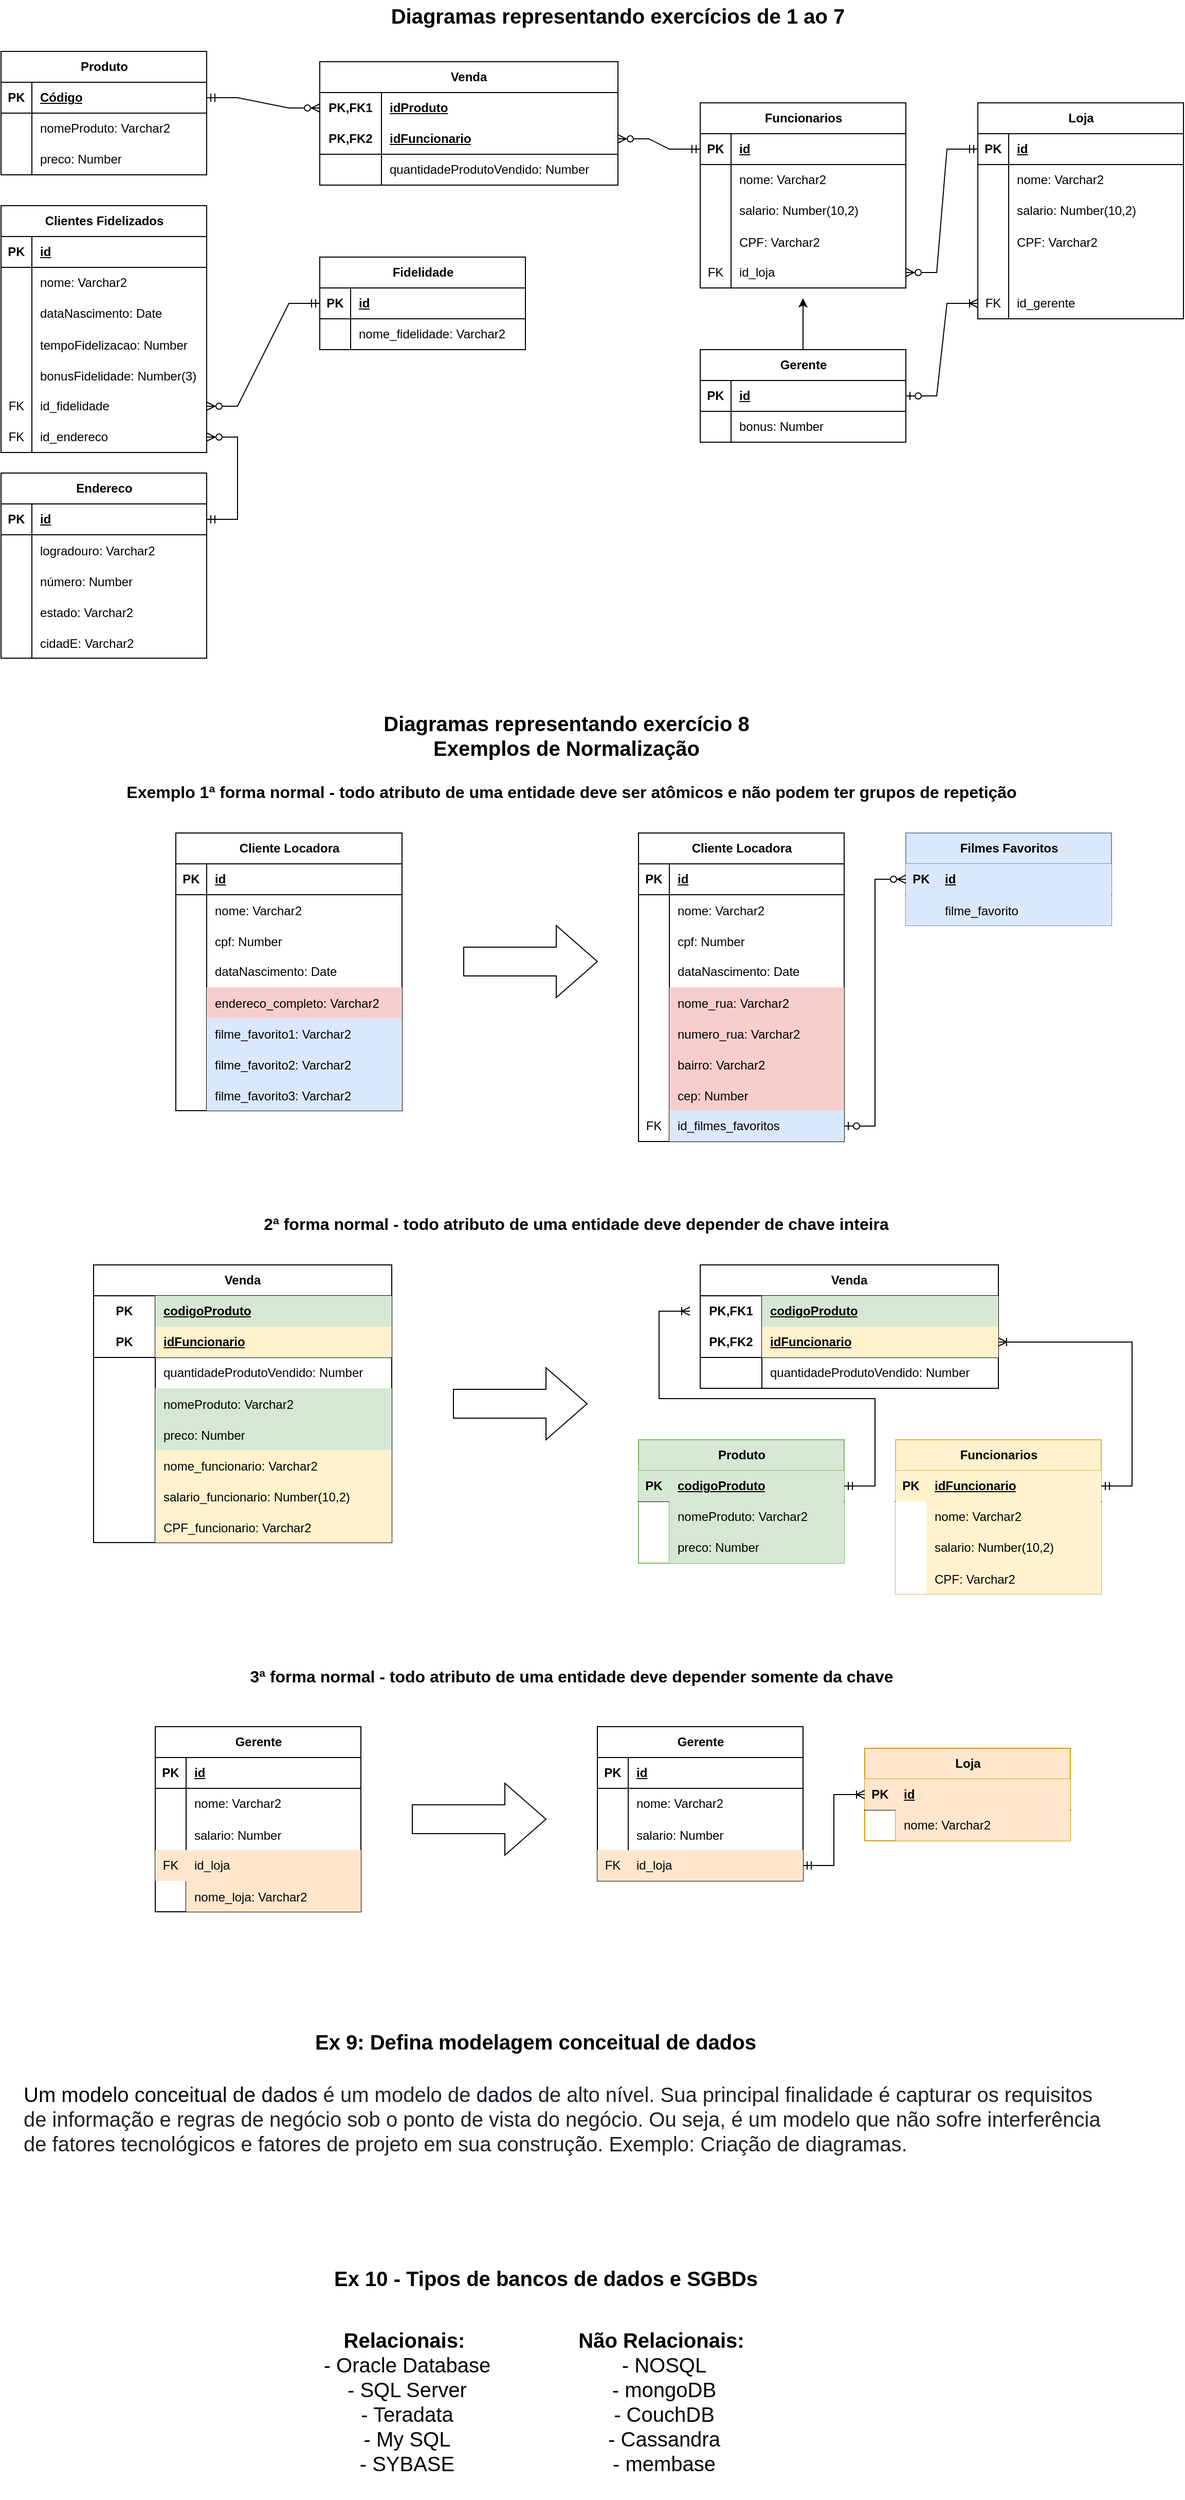 <mxfile version="21.0.6" type="device"><diagram name="Página-1" id="Oe2IitXJNze7fbncv5EJ"><mxGraphModel dx="1434" dy="764" grid="1" gridSize="10" guides="1" tooltips="1" connect="1" arrows="1" fold="1" page="1" pageScale="1" pageWidth="827" pageHeight="1169" math="0" shadow="0"><root><mxCell id="0"/><mxCell id="1" parent="0"/><mxCell id="tOJ9aoKjokdU-m7FzkTI-1" value="Produto" style="shape=table;startSize=30;container=1;collapsible=1;childLayout=tableLayout;fixedRows=1;rowLines=0;fontStyle=1;align=center;resizeLast=1;html=1;" parent="1" vertex="1"><mxGeometry x="230" y="70" width="200" height="120" as="geometry"/></mxCell><mxCell id="tOJ9aoKjokdU-m7FzkTI-2" value="" style="shape=tableRow;horizontal=0;startSize=0;swimlaneHead=0;swimlaneBody=0;fillColor=none;collapsible=0;dropTarget=0;points=[[0,0.5],[1,0.5]];portConstraint=eastwest;top=0;left=0;right=0;bottom=1;" parent="tOJ9aoKjokdU-m7FzkTI-1" vertex="1"><mxGeometry y="30" width="200" height="30" as="geometry"/></mxCell><mxCell id="tOJ9aoKjokdU-m7FzkTI-3" value="PK" style="shape=partialRectangle;connectable=0;fillColor=none;top=0;left=0;bottom=0;right=0;fontStyle=1;overflow=hidden;whiteSpace=wrap;html=1;" parent="tOJ9aoKjokdU-m7FzkTI-2" vertex="1"><mxGeometry width="30" height="30" as="geometry"><mxRectangle width="30" height="30" as="alternateBounds"/></mxGeometry></mxCell><mxCell id="tOJ9aoKjokdU-m7FzkTI-4" value="Código" style="shape=partialRectangle;connectable=0;fillColor=none;top=0;left=0;bottom=0;right=0;align=left;spacingLeft=6;fontStyle=5;overflow=hidden;whiteSpace=wrap;html=1;" parent="tOJ9aoKjokdU-m7FzkTI-2" vertex="1"><mxGeometry x="30" width="170" height="30" as="geometry"><mxRectangle width="170" height="30" as="alternateBounds"/></mxGeometry></mxCell><mxCell id="tOJ9aoKjokdU-m7FzkTI-5" value="" style="shape=tableRow;horizontal=0;startSize=0;swimlaneHead=0;swimlaneBody=0;fillColor=none;collapsible=0;dropTarget=0;points=[[0,0.5],[1,0.5]];portConstraint=eastwest;top=0;left=0;right=0;bottom=0;" parent="tOJ9aoKjokdU-m7FzkTI-1" vertex="1"><mxGeometry y="60" width="200" height="30" as="geometry"/></mxCell><mxCell id="tOJ9aoKjokdU-m7FzkTI-6" value="" style="shape=partialRectangle;connectable=0;fillColor=none;top=0;left=0;bottom=0;right=0;editable=1;overflow=hidden;whiteSpace=wrap;html=1;" parent="tOJ9aoKjokdU-m7FzkTI-5" vertex="1"><mxGeometry width="30" height="30" as="geometry"><mxRectangle width="30" height="30" as="alternateBounds"/></mxGeometry></mxCell><mxCell id="tOJ9aoKjokdU-m7FzkTI-7" value="nomeProduto: Varchar2" style="shape=partialRectangle;connectable=0;fillColor=none;top=0;left=0;bottom=0;right=0;align=left;spacingLeft=6;overflow=hidden;whiteSpace=wrap;html=1;" parent="tOJ9aoKjokdU-m7FzkTI-5" vertex="1"><mxGeometry x="30" width="170" height="30" as="geometry"><mxRectangle width="170" height="30" as="alternateBounds"/></mxGeometry></mxCell><mxCell id="tOJ9aoKjokdU-m7FzkTI-8" value="" style="shape=tableRow;horizontal=0;startSize=0;swimlaneHead=0;swimlaneBody=0;fillColor=none;collapsible=0;dropTarget=0;points=[[0,0.5],[1,0.5]];portConstraint=eastwest;top=0;left=0;right=0;bottom=0;" parent="tOJ9aoKjokdU-m7FzkTI-1" vertex="1"><mxGeometry y="90" width="200" height="30" as="geometry"/></mxCell><mxCell id="tOJ9aoKjokdU-m7FzkTI-9" value="" style="shape=partialRectangle;connectable=0;fillColor=none;top=0;left=0;bottom=0;right=0;editable=1;overflow=hidden;whiteSpace=wrap;html=1;" parent="tOJ9aoKjokdU-m7FzkTI-8" vertex="1"><mxGeometry width="30" height="30" as="geometry"><mxRectangle width="30" height="30" as="alternateBounds"/></mxGeometry></mxCell><mxCell id="tOJ9aoKjokdU-m7FzkTI-10" value="preco: Number" style="shape=partialRectangle;connectable=0;fillColor=none;top=0;left=0;bottom=0;right=0;align=left;spacingLeft=6;overflow=hidden;whiteSpace=wrap;html=1;" parent="tOJ9aoKjokdU-m7FzkTI-8" vertex="1"><mxGeometry x="30" width="170" height="30" as="geometry"><mxRectangle width="170" height="30" as="alternateBounds"/></mxGeometry></mxCell><mxCell id="tOJ9aoKjokdU-m7FzkTI-27" value="Funcionarios" style="shape=table;startSize=30;container=1;collapsible=1;childLayout=tableLayout;fixedRows=1;rowLines=0;fontStyle=1;align=center;resizeLast=1;html=1;" parent="1" vertex="1"><mxGeometry x="910" y="120" width="200" height="180" as="geometry"/></mxCell><mxCell id="tOJ9aoKjokdU-m7FzkTI-28" value="" style="shape=tableRow;horizontal=0;startSize=0;swimlaneHead=0;swimlaneBody=0;fillColor=none;collapsible=0;dropTarget=0;points=[[0,0.5],[1,0.5]];portConstraint=eastwest;top=0;left=0;right=0;bottom=1;" parent="tOJ9aoKjokdU-m7FzkTI-27" vertex="1"><mxGeometry y="30" width="200" height="30" as="geometry"/></mxCell><mxCell id="tOJ9aoKjokdU-m7FzkTI-29" value="PK" style="shape=partialRectangle;connectable=0;fillColor=none;top=0;left=0;bottom=0;right=0;fontStyle=1;overflow=hidden;whiteSpace=wrap;html=1;" parent="tOJ9aoKjokdU-m7FzkTI-28" vertex="1"><mxGeometry width="30" height="30" as="geometry"><mxRectangle width="30" height="30" as="alternateBounds"/></mxGeometry></mxCell><mxCell id="tOJ9aoKjokdU-m7FzkTI-30" value="id" style="shape=partialRectangle;connectable=0;fillColor=none;top=0;left=0;bottom=0;right=0;align=left;spacingLeft=6;fontStyle=5;overflow=hidden;whiteSpace=wrap;html=1;" parent="tOJ9aoKjokdU-m7FzkTI-28" vertex="1"><mxGeometry x="30" width="170" height="30" as="geometry"><mxRectangle width="170" height="30" as="alternateBounds"/></mxGeometry></mxCell><mxCell id="tOJ9aoKjokdU-m7FzkTI-31" value="" style="shape=tableRow;horizontal=0;startSize=0;swimlaneHead=0;swimlaneBody=0;fillColor=none;collapsible=0;dropTarget=0;points=[[0,0.5],[1,0.5]];portConstraint=eastwest;top=0;left=0;right=0;bottom=0;" parent="tOJ9aoKjokdU-m7FzkTI-27" vertex="1"><mxGeometry y="60" width="200" height="30" as="geometry"/></mxCell><mxCell id="tOJ9aoKjokdU-m7FzkTI-32" value="" style="shape=partialRectangle;connectable=0;fillColor=none;top=0;left=0;bottom=0;right=0;editable=1;overflow=hidden;whiteSpace=wrap;html=1;" parent="tOJ9aoKjokdU-m7FzkTI-31" vertex="1"><mxGeometry width="30" height="30" as="geometry"><mxRectangle width="30" height="30" as="alternateBounds"/></mxGeometry></mxCell><mxCell id="tOJ9aoKjokdU-m7FzkTI-33" value="nome: Varchar2" style="shape=partialRectangle;connectable=0;fillColor=none;top=0;left=0;bottom=0;right=0;align=left;spacingLeft=6;overflow=hidden;whiteSpace=wrap;html=1;" parent="tOJ9aoKjokdU-m7FzkTI-31" vertex="1"><mxGeometry x="30" width="170" height="30" as="geometry"><mxRectangle width="170" height="30" as="alternateBounds"/></mxGeometry></mxCell><mxCell id="tOJ9aoKjokdU-m7FzkTI-34" value="" style="shape=tableRow;horizontal=0;startSize=0;swimlaneHead=0;swimlaneBody=0;fillColor=none;collapsible=0;dropTarget=0;points=[[0,0.5],[1,0.5]];portConstraint=eastwest;top=0;left=0;right=0;bottom=0;" parent="tOJ9aoKjokdU-m7FzkTI-27" vertex="1"><mxGeometry y="90" width="200" height="30" as="geometry"/></mxCell><mxCell id="tOJ9aoKjokdU-m7FzkTI-35" value="" style="shape=partialRectangle;connectable=0;fillColor=none;top=0;left=0;bottom=0;right=0;editable=1;overflow=hidden;whiteSpace=wrap;html=1;" parent="tOJ9aoKjokdU-m7FzkTI-34" vertex="1"><mxGeometry width="30" height="30" as="geometry"><mxRectangle width="30" height="30" as="alternateBounds"/></mxGeometry></mxCell><mxCell id="tOJ9aoKjokdU-m7FzkTI-36" value="salario: Number(10,2)" style="shape=partialRectangle;connectable=0;fillColor=none;top=0;left=0;bottom=0;right=0;align=left;spacingLeft=6;overflow=hidden;whiteSpace=wrap;html=1;" parent="tOJ9aoKjokdU-m7FzkTI-34" vertex="1"><mxGeometry x="30" width="170" height="30" as="geometry"><mxRectangle width="170" height="30" as="alternateBounds"/></mxGeometry></mxCell><mxCell id="tOJ9aoKjokdU-m7FzkTI-40" value="" style="shape=tableRow;horizontal=0;startSize=0;swimlaneHead=0;swimlaneBody=0;fillColor=none;collapsible=0;dropTarget=0;points=[[0,0.5],[1,0.5]];portConstraint=eastwest;top=0;left=0;right=0;bottom=0;" parent="tOJ9aoKjokdU-m7FzkTI-27" vertex="1"><mxGeometry y="120" width="200" height="30" as="geometry"/></mxCell><mxCell id="tOJ9aoKjokdU-m7FzkTI-41" value="" style="shape=partialRectangle;connectable=0;fillColor=none;top=0;left=0;bottom=0;right=0;editable=1;overflow=hidden;" parent="tOJ9aoKjokdU-m7FzkTI-40" vertex="1"><mxGeometry width="30" height="30" as="geometry"><mxRectangle width="30" height="30" as="alternateBounds"/></mxGeometry></mxCell><mxCell id="tOJ9aoKjokdU-m7FzkTI-42" value="CPF: Varchar2" style="shape=partialRectangle;connectable=0;fillColor=none;top=0;left=0;bottom=0;right=0;align=left;spacingLeft=6;overflow=hidden;" parent="tOJ9aoKjokdU-m7FzkTI-40" vertex="1"><mxGeometry x="30" width="170" height="30" as="geometry"><mxRectangle width="170" height="30" as="alternateBounds"/></mxGeometry></mxCell><mxCell id="0BAPxnX1_XOYjsUed5_H-76" value="" style="shape=tableRow;horizontal=0;startSize=0;swimlaneHead=0;swimlaneBody=0;fillColor=none;collapsible=0;dropTarget=0;points=[[0,0.5],[1,0.5]];portConstraint=eastwest;top=0;left=0;right=0;bottom=0;" parent="tOJ9aoKjokdU-m7FzkTI-27" vertex="1"><mxGeometry y="150" width="200" height="30" as="geometry"/></mxCell><mxCell id="0BAPxnX1_XOYjsUed5_H-77" value="FK" style="shape=partialRectangle;connectable=0;fillColor=none;top=0;left=0;bottom=0;right=0;fontStyle=0;overflow=hidden;whiteSpace=wrap;html=1;" parent="0BAPxnX1_XOYjsUed5_H-76" vertex="1"><mxGeometry width="30" height="30" as="geometry"><mxRectangle width="30" height="30" as="alternateBounds"/></mxGeometry></mxCell><mxCell id="0BAPxnX1_XOYjsUed5_H-78" value="id_loja" style="shape=partialRectangle;connectable=0;fillColor=none;top=0;left=0;bottom=0;right=0;align=left;spacingLeft=6;fontStyle=0;overflow=hidden;whiteSpace=wrap;html=1;" parent="0BAPxnX1_XOYjsUed5_H-76" vertex="1"><mxGeometry x="30" width="170" height="30" as="geometry"><mxRectangle width="170" height="30" as="alternateBounds"/></mxGeometry></mxCell><mxCell id="tOJ9aoKjokdU-m7FzkTI-43" value="Clientes Fidelizados" style="shape=table;startSize=30;container=1;collapsible=1;childLayout=tableLayout;fixedRows=1;rowLines=0;fontStyle=1;align=center;resizeLast=1;html=1;" parent="1" vertex="1"><mxGeometry x="230" y="220" width="200" height="240" as="geometry"/></mxCell><mxCell id="tOJ9aoKjokdU-m7FzkTI-44" value="" style="shape=tableRow;horizontal=0;startSize=0;swimlaneHead=0;swimlaneBody=0;fillColor=none;collapsible=0;dropTarget=0;points=[[0,0.5],[1,0.5]];portConstraint=eastwest;top=0;left=0;right=0;bottom=1;" parent="tOJ9aoKjokdU-m7FzkTI-43" vertex="1"><mxGeometry y="30" width="200" height="30" as="geometry"/></mxCell><mxCell id="tOJ9aoKjokdU-m7FzkTI-45" value="PK" style="shape=partialRectangle;connectable=0;fillColor=none;top=0;left=0;bottom=0;right=0;fontStyle=1;overflow=hidden;whiteSpace=wrap;html=1;" parent="tOJ9aoKjokdU-m7FzkTI-44" vertex="1"><mxGeometry width="30" height="30" as="geometry"><mxRectangle width="30" height="30" as="alternateBounds"/></mxGeometry></mxCell><mxCell id="tOJ9aoKjokdU-m7FzkTI-46" value="id" style="shape=partialRectangle;connectable=0;fillColor=none;top=0;left=0;bottom=0;right=0;align=left;spacingLeft=6;fontStyle=5;overflow=hidden;whiteSpace=wrap;html=1;" parent="tOJ9aoKjokdU-m7FzkTI-44" vertex="1"><mxGeometry x="30" width="170" height="30" as="geometry"><mxRectangle width="170" height="30" as="alternateBounds"/></mxGeometry></mxCell><mxCell id="tOJ9aoKjokdU-m7FzkTI-47" value="" style="shape=tableRow;horizontal=0;startSize=0;swimlaneHead=0;swimlaneBody=0;fillColor=none;collapsible=0;dropTarget=0;points=[[0,0.5],[1,0.5]];portConstraint=eastwest;top=0;left=0;right=0;bottom=0;" parent="tOJ9aoKjokdU-m7FzkTI-43" vertex="1"><mxGeometry y="60" width="200" height="30" as="geometry"/></mxCell><mxCell id="tOJ9aoKjokdU-m7FzkTI-48" value="" style="shape=partialRectangle;connectable=0;fillColor=none;top=0;left=0;bottom=0;right=0;editable=1;overflow=hidden;whiteSpace=wrap;html=1;" parent="tOJ9aoKjokdU-m7FzkTI-47" vertex="1"><mxGeometry width="30" height="30" as="geometry"><mxRectangle width="30" height="30" as="alternateBounds"/></mxGeometry></mxCell><mxCell id="tOJ9aoKjokdU-m7FzkTI-49" value="nome: Varchar2" style="shape=partialRectangle;connectable=0;fillColor=none;top=0;left=0;bottom=0;right=0;align=left;spacingLeft=6;overflow=hidden;whiteSpace=wrap;html=1;" parent="tOJ9aoKjokdU-m7FzkTI-47" vertex="1"><mxGeometry x="30" width="170" height="30" as="geometry"><mxRectangle width="170" height="30" as="alternateBounds"/></mxGeometry></mxCell><mxCell id="tOJ9aoKjokdU-m7FzkTI-50" value="" style="shape=tableRow;horizontal=0;startSize=0;swimlaneHead=0;swimlaneBody=0;fillColor=none;collapsible=0;dropTarget=0;points=[[0,0.5],[1,0.5]];portConstraint=eastwest;top=0;left=0;right=0;bottom=0;" parent="tOJ9aoKjokdU-m7FzkTI-43" vertex="1"><mxGeometry y="90" width="200" height="30" as="geometry"/></mxCell><mxCell id="tOJ9aoKjokdU-m7FzkTI-51" value="" style="shape=partialRectangle;connectable=0;fillColor=none;top=0;left=0;bottom=0;right=0;editable=1;overflow=hidden;whiteSpace=wrap;html=1;" parent="tOJ9aoKjokdU-m7FzkTI-50" vertex="1"><mxGeometry width="30" height="30" as="geometry"><mxRectangle width="30" height="30" as="alternateBounds"/></mxGeometry></mxCell><mxCell id="tOJ9aoKjokdU-m7FzkTI-52" value="dataNascimento: Date" style="shape=partialRectangle;connectable=0;fillColor=none;top=0;left=0;bottom=0;right=0;align=left;spacingLeft=6;overflow=hidden;whiteSpace=wrap;html=1;" parent="tOJ9aoKjokdU-m7FzkTI-50" vertex="1"><mxGeometry x="30" width="170" height="30" as="geometry"><mxRectangle width="170" height="30" as="alternateBounds"/></mxGeometry></mxCell><mxCell id="tOJ9aoKjokdU-m7FzkTI-53" value="" style="shape=tableRow;horizontal=0;startSize=0;swimlaneHead=0;swimlaneBody=0;fillColor=none;collapsible=0;dropTarget=0;points=[[0,0.5],[1,0.5]];portConstraint=eastwest;top=0;left=0;right=0;bottom=0;" parent="tOJ9aoKjokdU-m7FzkTI-43" vertex="1"><mxGeometry y="120" width="200" height="30" as="geometry"/></mxCell><mxCell id="tOJ9aoKjokdU-m7FzkTI-54" value="" style="shape=partialRectangle;connectable=0;fillColor=none;top=0;left=0;bottom=0;right=0;editable=1;overflow=hidden;" parent="tOJ9aoKjokdU-m7FzkTI-53" vertex="1"><mxGeometry width="30" height="30" as="geometry"><mxRectangle width="30" height="30" as="alternateBounds"/></mxGeometry></mxCell><mxCell id="tOJ9aoKjokdU-m7FzkTI-55" value="tempoFidelizacao: Number" style="shape=partialRectangle;connectable=0;fillColor=none;top=0;left=0;bottom=0;right=0;align=left;spacingLeft=6;overflow=hidden;" parent="tOJ9aoKjokdU-m7FzkTI-53" vertex="1"><mxGeometry x="30" width="170" height="30" as="geometry"><mxRectangle width="170" height="30" as="alternateBounds"/></mxGeometry></mxCell><mxCell id="tOJ9aoKjokdU-m7FzkTI-60" value="" style="shape=tableRow;horizontal=0;startSize=0;swimlaneHead=0;swimlaneBody=0;fillColor=none;collapsible=0;dropTarget=0;points=[[0,0.5],[1,0.5]];portConstraint=eastwest;top=0;left=0;right=0;bottom=0;" parent="tOJ9aoKjokdU-m7FzkTI-43" vertex="1"><mxGeometry y="150" width="200" height="30" as="geometry"/></mxCell><mxCell id="tOJ9aoKjokdU-m7FzkTI-61" value="" style="shape=partialRectangle;connectable=0;fillColor=none;top=0;left=0;bottom=0;right=0;editable=1;overflow=hidden;" parent="tOJ9aoKjokdU-m7FzkTI-60" vertex="1"><mxGeometry width="30" height="30" as="geometry"><mxRectangle width="30" height="30" as="alternateBounds"/></mxGeometry></mxCell><mxCell id="tOJ9aoKjokdU-m7FzkTI-62" value="bonusFidelidade: Number(3)" style="shape=partialRectangle;connectable=0;fillColor=none;top=0;left=0;bottom=0;right=0;align=left;spacingLeft=6;overflow=hidden;" parent="tOJ9aoKjokdU-m7FzkTI-60" vertex="1"><mxGeometry x="30" width="170" height="30" as="geometry"><mxRectangle width="170" height="30" as="alternateBounds"/></mxGeometry></mxCell><mxCell id="SrYKPZuaemNsVhmwbJr2-48" value="" style="shape=tableRow;horizontal=0;startSize=0;swimlaneHead=0;swimlaneBody=0;fillColor=none;collapsible=0;dropTarget=0;points=[[0,0.5],[1,0.5]];portConstraint=eastwest;top=0;left=0;right=0;bottom=0;" parent="tOJ9aoKjokdU-m7FzkTI-43" vertex="1"><mxGeometry y="180" width="200" height="30" as="geometry"/></mxCell><mxCell id="SrYKPZuaemNsVhmwbJr2-49" value="FK" style="shape=partialRectangle;connectable=0;fillColor=none;top=0;left=0;bottom=0;right=0;fontStyle=0;overflow=hidden;whiteSpace=wrap;html=1;" parent="SrYKPZuaemNsVhmwbJr2-48" vertex="1"><mxGeometry width="30" height="30" as="geometry"><mxRectangle width="30" height="30" as="alternateBounds"/></mxGeometry></mxCell><mxCell id="SrYKPZuaemNsVhmwbJr2-50" value="id_fidelidade" style="shape=partialRectangle;connectable=0;fillColor=none;top=0;left=0;bottom=0;right=0;align=left;spacingLeft=6;fontStyle=0;overflow=hidden;whiteSpace=wrap;html=1;" parent="SrYKPZuaemNsVhmwbJr2-48" vertex="1"><mxGeometry x="30" width="170" height="30" as="geometry"><mxRectangle width="170" height="30" as="alternateBounds"/></mxGeometry></mxCell><mxCell id="SrYKPZuaemNsVhmwbJr2-43" value="" style="shape=tableRow;horizontal=0;startSize=0;swimlaneHead=0;swimlaneBody=0;fillColor=none;collapsible=0;dropTarget=0;points=[[0,0.5],[1,0.5]];portConstraint=eastwest;top=0;left=0;right=0;bottom=0;" parent="tOJ9aoKjokdU-m7FzkTI-43" vertex="1"><mxGeometry y="210" width="200" height="30" as="geometry"/></mxCell><mxCell id="SrYKPZuaemNsVhmwbJr2-44" value="FK" style="shape=partialRectangle;connectable=0;fillColor=none;top=0;left=0;bottom=0;right=0;fontStyle=0;overflow=hidden;whiteSpace=wrap;html=1;" parent="SrYKPZuaemNsVhmwbJr2-43" vertex="1"><mxGeometry width="30" height="30" as="geometry"><mxRectangle width="30" height="30" as="alternateBounds"/></mxGeometry></mxCell><mxCell id="SrYKPZuaemNsVhmwbJr2-45" value="id_endereco" style="shape=partialRectangle;connectable=0;fillColor=none;top=0;left=0;bottom=0;right=0;align=left;spacingLeft=6;fontStyle=0;overflow=hidden;whiteSpace=wrap;html=1;" parent="SrYKPZuaemNsVhmwbJr2-43" vertex="1"><mxGeometry x="30" width="170" height="30" as="geometry"><mxRectangle width="170" height="30" as="alternateBounds"/></mxGeometry></mxCell><mxCell id="tOJ9aoKjokdU-m7FzkTI-76" value="Fidelidade" style="shape=table;startSize=30;container=1;collapsible=1;childLayout=tableLayout;fixedRows=1;rowLines=0;fontStyle=1;align=center;resizeLast=1;html=1;" parent="1" vertex="1"><mxGeometry x="540" y="270" width="200" height="90" as="geometry"/></mxCell><mxCell id="tOJ9aoKjokdU-m7FzkTI-77" value="" style="shape=tableRow;horizontal=0;startSize=0;swimlaneHead=0;swimlaneBody=0;fillColor=none;collapsible=0;dropTarget=0;points=[[0,0.5],[1,0.5]];portConstraint=eastwest;top=0;left=0;right=0;bottom=1;" parent="tOJ9aoKjokdU-m7FzkTI-76" vertex="1"><mxGeometry y="30" width="200" height="30" as="geometry"/></mxCell><mxCell id="tOJ9aoKjokdU-m7FzkTI-78" value="PK" style="shape=partialRectangle;connectable=0;fillColor=none;top=0;left=0;bottom=0;right=0;fontStyle=1;overflow=hidden;whiteSpace=wrap;html=1;" parent="tOJ9aoKjokdU-m7FzkTI-77" vertex="1"><mxGeometry width="30" height="30" as="geometry"><mxRectangle width="30" height="30" as="alternateBounds"/></mxGeometry></mxCell><mxCell id="tOJ9aoKjokdU-m7FzkTI-79" value="id" style="shape=partialRectangle;connectable=0;fillColor=none;top=0;left=0;bottom=0;right=0;align=left;spacingLeft=6;fontStyle=5;overflow=hidden;whiteSpace=wrap;html=1;" parent="tOJ9aoKjokdU-m7FzkTI-77" vertex="1"><mxGeometry x="30" width="170" height="30" as="geometry"><mxRectangle width="170" height="30" as="alternateBounds"/></mxGeometry></mxCell><mxCell id="WUwbc3B1YMa5NbGYsfRq-2" value="" style="shape=tableRow;horizontal=0;startSize=0;swimlaneHead=0;swimlaneBody=0;fillColor=none;collapsible=0;dropTarget=0;points=[[0,0.5],[1,0.5]];portConstraint=eastwest;top=0;left=0;right=0;bottom=0;" parent="tOJ9aoKjokdU-m7FzkTI-76" vertex="1"><mxGeometry y="60" width="200" height="30" as="geometry"/></mxCell><mxCell id="WUwbc3B1YMa5NbGYsfRq-3" value="" style="shape=partialRectangle;connectable=0;fillColor=none;top=0;left=0;bottom=0;right=0;fontStyle=0;overflow=hidden;whiteSpace=wrap;html=1;" parent="WUwbc3B1YMa5NbGYsfRq-2" vertex="1"><mxGeometry width="30" height="30" as="geometry"><mxRectangle width="30" height="30" as="alternateBounds"/></mxGeometry></mxCell><mxCell id="WUwbc3B1YMa5NbGYsfRq-4" value="nome_fidelidade: Varchar2" style="shape=partialRectangle;connectable=0;fillColor=none;top=0;left=0;bottom=0;right=0;align=left;spacingLeft=6;fontStyle=0;overflow=hidden;whiteSpace=wrap;html=1;" parent="WUwbc3B1YMa5NbGYsfRq-2" vertex="1"><mxGeometry x="30" width="170" height="30" as="geometry"><mxRectangle width="170" height="30" as="alternateBounds"/></mxGeometry></mxCell><mxCell id="0BAPxnX1_XOYjsUed5_H-25" value="Venda" style="shape=table;startSize=30;container=1;collapsible=1;childLayout=tableLayout;fixedRows=1;rowLines=0;fontStyle=1;align=center;resizeLast=1;html=1;whiteSpace=wrap;" parent="1" vertex="1"><mxGeometry x="540" y="80" width="290" height="120" as="geometry"/></mxCell><mxCell id="0BAPxnX1_XOYjsUed5_H-26" value="" style="shape=tableRow;horizontal=0;startSize=0;swimlaneHead=0;swimlaneBody=0;fillColor=none;collapsible=0;dropTarget=0;points=[[0,0.5],[1,0.5]];portConstraint=eastwest;top=0;left=0;right=0;bottom=0;html=1;" parent="0BAPxnX1_XOYjsUed5_H-25" vertex="1"><mxGeometry y="30" width="290" height="30" as="geometry"/></mxCell><mxCell id="0BAPxnX1_XOYjsUed5_H-27" value="PK,FK1" style="shape=partialRectangle;connectable=0;fillColor=none;top=0;left=0;bottom=0;right=0;fontStyle=1;overflow=hidden;html=1;whiteSpace=wrap;" parent="0BAPxnX1_XOYjsUed5_H-26" vertex="1"><mxGeometry width="60" height="30" as="geometry"><mxRectangle width="60" height="30" as="alternateBounds"/></mxGeometry></mxCell><mxCell id="0BAPxnX1_XOYjsUed5_H-28" value="idProduto" style="shape=partialRectangle;connectable=0;fillColor=none;top=0;left=0;bottom=0;right=0;align=left;spacingLeft=6;fontStyle=5;overflow=hidden;html=1;whiteSpace=wrap;" parent="0BAPxnX1_XOYjsUed5_H-26" vertex="1"><mxGeometry x="60" width="230" height="30" as="geometry"><mxRectangle width="230" height="30" as="alternateBounds"/></mxGeometry></mxCell><mxCell id="0BAPxnX1_XOYjsUed5_H-29" value="" style="shape=tableRow;horizontal=0;startSize=0;swimlaneHead=0;swimlaneBody=0;fillColor=none;collapsible=0;dropTarget=0;points=[[0,0.5],[1,0.5]];portConstraint=eastwest;top=0;left=0;right=0;bottom=1;html=1;" parent="0BAPxnX1_XOYjsUed5_H-25" vertex="1"><mxGeometry y="60" width="290" height="30" as="geometry"/></mxCell><mxCell id="0BAPxnX1_XOYjsUed5_H-30" value="PK,FK2" style="shape=partialRectangle;connectable=0;fillColor=none;top=0;left=0;bottom=0;right=0;fontStyle=1;overflow=hidden;html=1;whiteSpace=wrap;" parent="0BAPxnX1_XOYjsUed5_H-29" vertex="1"><mxGeometry width="60" height="30" as="geometry"><mxRectangle width="60" height="30" as="alternateBounds"/></mxGeometry></mxCell><mxCell id="0BAPxnX1_XOYjsUed5_H-31" value="idFuncionario" style="shape=partialRectangle;connectable=0;fillColor=none;top=0;left=0;bottom=0;right=0;align=left;spacingLeft=6;fontStyle=5;overflow=hidden;html=1;whiteSpace=wrap;" parent="0BAPxnX1_XOYjsUed5_H-29" vertex="1"><mxGeometry x="60" width="230" height="30" as="geometry"><mxRectangle width="230" height="30" as="alternateBounds"/></mxGeometry></mxCell><mxCell id="0BAPxnX1_XOYjsUed5_H-32" value="" style="shape=tableRow;horizontal=0;startSize=0;swimlaneHead=0;swimlaneBody=0;fillColor=none;collapsible=0;dropTarget=0;points=[[0,0.5],[1,0.5]];portConstraint=eastwest;top=0;left=0;right=0;bottom=0;html=1;" parent="0BAPxnX1_XOYjsUed5_H-25" vertex="1"><mxGeometry y="90" width="290" height="30" as="geometry"/></mxCell><mxCell id="0BAPxnX1_XOYjsUed5_H-33" value="" style="shape=partialRectangle;connectable=0;fillColor=none;top=0;left=0;bottom=0;right=0;editable=1;overflow=hidden;html=1;whiteSpace=wrap;" parent="0BAPxnX1_XOYjsUed5_H-32" vertex="1"><mxGeometry width="60" height="30" as="geometry"><mxRectangle width="60" height="30" as="alternateBounds"/></mxGeometry></mxCell><mxCell id="0BAPxnX1_XOYjsUed5_H-34" value="quantidadeProdutoVendido: Number" style="shape=partialRectangle;connectable=0;fillColor=none;top=0;left=0;bottom=0;right=0;align=left;spacingLeft=6;overflow=hidden;html=1;whiteSpace=wrap;" parent="0BAPxnX1_XOYjsUed5_H-32" vertex="1"><mxGeometry x="60" width="230" height="30" as="geometry"><mxRectangle width="230" height="30" as="alternateBounds"/></mxGeometry></mxCell><mxCell id="0BAPxnX1_XOYjsUed5_H-59" value="Loja" style="shape=table;startSize=30;container=1;collapsible=1;childLayout=tableLayout;fixedRows=1;rowLines=0;fontStyle=1;align=center;resizeLast=1;html=1;" parent="1" vertex="1"><mxGeometry x="1180" y="120" width="200" height="210" as="geometry"/></mxCell><mxCell id="0BAPxnX1_XOYjsUed5_H-60" value="" style="shape=tableRow;horizontal=0;startSize=0;swimlaneHead=0;swimlaneBody=0;fillColor=none;collapsible=0;dropTarget=0;points=[[0,0.5],[1,0.5]];portConstraint=eastwest;top=0;left=0;right=0;bottom=1;" parent="0BAPxnX1_XOYjsUed5_H-59" vertex="1"><mxGeometry y="30" width="200" height="30" as="geometry"/></mxCell><mxCell id="0BAPxnX1_XOYjsUed5_H-61" value="PK" style="shape=partialRectangle;connectable=0;fillColor=none;top=0;left=0;bottom=0;right=0;fontStyle=1;overflow=hidden;whiteSpace=wrap;html=1;" parent="0BAPxnX1_XOYjsUed5_H-60" vertex="1"><mxGeometry width="30" height="30" as="geometry"><mxRectangle width="30" height="30" as="alternateBounds"/></mxGeometry></mxCell><mxCell id="0BAPxnX1_XOYjsUed5_H-62" value="id" style="shape=partialRectangle;connectable=0;fillColor=none;top=0;left=0;bottom=0;right=0;align=left;spacingLeft=6;fontStyle=5;overflow=hidden;whiteSpace=wrap;html=1;" parent="0BAPxnX1_XOYjsUed5_H-60" vertex="1"><mxGeometry x="30" width="170" height="30" as="geometry"><mxRectangle width="170" height="30" as="alternateBounds"/></mxGeometry></mxCell><mxCell id="0BAPxnX1_XOYjsUed5_H-63" value="" style="shape=tableRow;horizontal=0;startSize=0;swimlaneHead=0;swimlaneBody=0;fillColor=none;collapsible=0;dropTarget=0;points=[[0,0.5],[1,0.5]];portConstraint=eastwest;top=0;left=0;right=0;bottom=0;" parent="0BAPxnX1_XOYjsUed5_H-59" vertex="1"><mxGeometry y="60" width="200" height="30" as="geometry"/></mxCell><mxCell id="0BAPxnX1_XOYjsUed5_H-64" value="" style="shape=partialRectangle;connectable=0;fillColor=none;top=0;left=0;bottom=0;right=0;editable=1;overflow=hidden;whiteSpace=wrap;html=1;" parent="0BAPxnX1_XOYjsUed5_H-63" vertex="1"><mxGeometry width="30" height="30" as="geometry"><mxRectangle width="30" height="30" as="alternateBounds"/></mxGeometry></mxCell><mxCell id="0BAPxnX1_XOYjsUed5_H-65" value="nome: Varchar2" style="shape=partialRectangle;connectable=0;fillColor=none;top=0;left=0;bottom=0;right=0;align=left;spacingLeft=6;overflow=hidden;whiteSpace=wrap;html=1;" parent="0BAPxnX1_XOYjsUed5_H-63" vertex="1"><mxGeometry x="30" width="170" height="30" as="geometry"><mxRectangle width="170" height="30" as="alternateBounds"/></mxGeometry></mxCell><mxCell id="0BAPxnX1_XOYjsUed5_H-66" value="" style="shape=tableRow;horizontal=0;startSize=0;swimlaneHead=0;swimlaneBody=0;fillColor=none;collapsible=0;dropTarget=0;points=[[0,0.5],[1,0.5]];portConstraint=eastwest;top=0;left=0;right=0;bottom=0;" parent="0BAPxnX1_XOYjsUed5_H-59" vertex="1"><mxGeometry y="90" width="200" height="30" as="geometry"/></mxCell><mxCell id="0BAPxnX1_XOYjsUed5_H-67" value="" style="shape=partialRectangle;connectable=0;fillColor=none;top=0;left=0;bottom=0;right=0;editable=1;overflow=hidden;whiteSpace=wrap;html=1;" parent="0BAPxnX1_XOYjsUed5_H-66" vertex="1"><mxGeometry width="30" height="30" as="geometry"><mxRectangle width="30" height="30" as="alternateBounds"/></mxGeometry></mxCell><mxCell id="0BAPxnX1_XOYjsUed5_H-68" value="salario: Number(10,2)" style="shape=partialRectangle;connectable=0;fillColor=none;top=0;left=0;bottom=0;right=0;align=left;spacingLeft=6;overflow=hidden;whiteSpace=wrap;html=1;" parent="0BAPxnX1_XOYjsUed5_H-66" vertex="1"><mxGeometry x="30" width="170" height="30" as="geometry"><mxRectangle width="170" height="30" as="alternateBounds"/></mxGeometry></mxCell><mxCell id="0BAPxnX1_XOYjsUed5_H-69" value="" style="shape=tableRow;horizontal=0;startSize=0;swimlaneHead=0;swimlaneBody=0;fillColor=none;collapsible=0;dropTarget=0;points=[[0,0.5],[1,0.5]];portConstraint=eastwest;top=0;left=0;right=0;bottom=0;" parent="0BAPxnX1_XOYjsUed5_H-59" vertex="1"><mxGeometry y="120" width="200" height="30" as="geometry"/></mxCell><mxCell id="0BAPxnX1_XOYjsUed5_H-70" value="" style="shape=partialRectangle;connectable=0;fillColor=none;top=0;left=0;bottom=0;right=0;editable=1;overflow=hidden;" parent="0BAPxnX1_XOYjsUed5_H-69" vertex="1"><mxGeometry width="30" height="30" as="geometry"><mxRectangle width="30" height="30" as="alternateBounds"/></mxGeometry></mxCell><mxCell id="0BAPxnX1_XOYjsUed5_H-71" value="CPF: Varchar2" style="shape=partialRectangle;connectable=0;fillColor=none;top=0;left=0;bottom=0;right=0;align=left;spacingLeft=6;overflow=hidden;" parent="0BAPxnX1_XOYjsUed5_H-69" vertex="1"><mxGeometry x="30" width="170" height="30" as="geometry"><mxRectangle width="170" height="30" as="alternateBounds"/></mxGeometry></mxCell><mxCell id="0BAPxnX1_XOYjsUed5_H-72" value="" style="shape=tableRow;horizontal=0;startSize=0;swimlaneHead=0;swimlaneBody=0;fillColor=none;collapsible=0;dropTarget=0;points=[[0,0.5],[1,0.5]];portConstraint=eastwest;top=0;left=0;right=0;bottom=0;" parent="0BAPxnX1_XOYjsUed5_H-59" vertex="1"><mxGeometry y="150" width="200" height="30" as="geometry"/></mxCell><mxCell id="0BAPxnX1_XOYjsUed5_H-73" value="" style="shape=partialRectangle;connectable=0;fillColor=none;top=0;left=0;bottom=0;right=0;editable=1;overflow=hidden;whiteSpace=wrap;html=1;" parent="0BAPxnX1_XOYjsUed5_H-72" vertex="1"><mxGeometry width="30" height="30" as="geometry"><mxRectangle width="30" height="30" as="alternateBounds"/></mxGeometry></mxCell><mxCell id="0BAPxnX1_XOYjsUed5_H-74" value="" style="shape=partialRectangle;connectable=0;fillColor=none;top=0;left=0;bottom=0;right=0;align=left;spacingLeft=6;overflow=hidden;whiteSpace=wrap;html=1;" parent="0BAPxnX1_XOYjsUed5_H-72" vertex="1"><mxGeometry x="30" width="170" height="30" as="geometry"><mxRectangle width="170" height="30" as="alternateBounds"/></mxGeometry></mxCell><mxCell id="0BAPxnX1_XOYjsUed5_H-97" value="" style="shape=tableRow;horizontal=0;startSize=0;swimlaneHead=0;swimlaneBody=0;fillColor=none;collapsible=0;dropTarget=0;points=[[0,0.5],[1,0.5]];portConstraint=eastwest;top=0;left=0;right=0;bottom=0;" parent="0BAPxnX1_XOYjsUed5_H-59" vertex="1"><mxGeometry y="180" width="200" height="30" as="geometry"/></mxCell><mxCell id="0BAPxnX1_XOYjsUed5_H-98" value="FK" style="shape=partialRectangle;connectable=0;fillColor=none;top=0;left=0;bottom=0;right=0;fontStyle=0;overflow=hidden;whiteSpace=wrap;html=1;" parent="0BAPxnX1_XOYjsUed5_H-97" vertex="1"><mxGeometry width="30" height="30" as="geometry"><mxRectangle width="30" height="30" as="alternateBounds"/></mxGeometry></mxCell><mxCell id="0BAPxnX1_XOYjsUed5_H-99" value="id_gerente" style="shape=partialRectangle;connectable=0;fillColor=none;top=0;left=0;bottom=0;right=0;align=left;spacingLeft=6;fontStyle=0;overflow=hidden;whiteSpace=wrap;html=1;" parent="0BAPxnX1_XOYjsUed5_H-97" vertex="1"><mxGeometry x="30" width="170" height="30" as="geometry"><mxRectangle width="170" height="30" as="alternateBounds"/></mxGeometry></mxCell><mxCell id="0BAPxnX1_XOYjsUed5_H-101" style="edgeStyle=orthogonalEdgeStyle;rounded=0;orthogonalLoop=1;jettySize=auto;html=1;" parent="1" source="0BAPxnX1_XOYjsUed5_H-80" edge="1"><mxGeometry relative="1" as="geometry"><mxPoint x="1010" y="310" as="targetPoint"/></mxGeometry></mxCell><mxCell id="0BAPxnX1_XOYjsUed5_H-80" value="Gerente" style="shape=table;startSize=30;container=1;collapsible=1;childLayout=tableLayout;fixedRows=1;rowLines=0;fontStyle=1;align=center;resizeLast=1;html=1;" parent="1" vertex="1"><mxGeometry x="910" y="360" width="200" height="90" as="geometry"/></mxCell><mxCell id="0BAPxnX1_XOYjsUed5_H-81" value="" style="shape=tableRow;horizontal=0;startSize=0;swimlaneHead=0;swimlaneBody=0;fillColor=none;collapsible=0;dropTarget=0;points=[[0,0.5],[1,0.5]];portConstraint=eastwest;top=0;left=0;right=0;bottom=1;" parent="0BAPxnX1_XOYjsUed5_H-80" vertex="1"><mxGeometry y="30" width="200" height="30" as="geometry"/></mxCell><mxCell id="0BAPxnX1_XOYjsUed5_H-82" value="PK" style="shape=partialRectangle;connectable=0;fillColor=none;top=0;left=0;bottom=0;right=0;fontStyle=1;overflow=hidden;whiteSpace=wrap;html=1;" parent="0BAPxnX1_XOYjsUed5_H-81" vertex="1"><mxGeometry width="30" height="30" as="geometry"><mxRectangle width="30" height="30" as="alternateBounds"/></mxGeometry></mxCell><mxCell id="0BAPxnX1_XOYjsUed5_H-83" value="id" style="shape=partialRectangle;connectable=0;fillColor=none;top=0;left=0;bottom=0;right=0;align=left;spacingLeft=6;fontStyle=5;overflow=hidden;whiteSpace=wrap;html=1;" parent="0BAPxnX1_XOYjsUed5_H-81" vertex="1"><mxGeometry x="30" width="170" height="30" as="geometry"><mxRectangle width="170" height="30" as="alternateBounds"/></mxGeometry></mxCell><mxCell id="0BAPxnX1_XOYjsUed5_H-84" value="" style="shape=tableRow;horizontal=0;startSize=0;swimlaneHead=0;swimlaneBody=0;fillColor=none;collapsible=0;dropTarget=0;points=[[0,0.5],[1,0.5]];portConstraint=eastwest;top=0;left=0;right=0;bottom=0;" parent="0BAPxnX1_XOYjsUed5_H-80" vertex="1"><mxGeometry y="60" width="200" height="30" as="geometry"/></mxCell><mxCell id="0BAPxnX1_XOYjsUed5_H-85" value="" style="shape=partialRectangle;connectable=0;fillColor=none;top=0;left=0;bottom=0;right=0;editable=1;overflow=hidden;whiteSpace=wrap;html=1;" parent="0BAPxnX1_XOYjsUed5_H-84" vertex="1"><mxGeometry width="30" height="30" as="geometry"><mxRectangle width="30" height="30" as="alternateBounds"/></mxGeometry></mxCell><mxCell id="0BAPxnX1_XOYjsUed5_H-86" value="bonus: Number" style="shape=partialRectangle;connectable=0;fillColor=none;top=0;left=0;bottom=0;right=0;align=left;spacingLeft=6;overflow=hidden;whiteSpace=wrap;html=1;" parent="0BAPxnX1_XOYjsUed5_H-84" vertex="1"><mxGeometry x="30" width="170" height="30" as="geometry"><mxRectangle width="170" height="30" as="alternateBounds"/></mxGeometry></mxCell><mxCell id="SrYKPZuaemNsVhmwbJr2-14" value="Endereco" style="shape=table;startSize=30;container=1;collapsible=1;childLayout=tableLayout;fixedRows=1;rowLines=0;fontStyle=1;align=center;resizeLast=1;html=1;" parent="1" vertex="1"><mxGeometry x="230" y="480" width="200" height="180" as="geometry"/></mxCell><mxCell id="SrYKPZuaemNsVhmwbJr2-15" value="" style="shape=tableRow;horizontal=0;startSize=0;swimlaneHead=0;swimlaneBody=0;fillColor=none;collapsible=0;dropTarget=0;points=[[0,0.5],[1,0.5]];portConstraint=eastwest;top=0;left=0;right=0;bottom=1;" parent="SrYKPZuaemNsVhmwbJr2-14" vertex="1"><mxGeometry y="30" width="200" height="30" as="geometry"/></mxCell><mxCell id="SrYKPZuaemNsVhmwbJr2-16" value="PK" style="shape=partialRectangle;connectable=0;fillColor=none;top=0;left=0;bottom=0;right=0;fontStyle=1;overflow=hidden;whiteSpace=wrap;html=1;" parent="SrYKPZuaemNsVhmwbJr2-15" vertex="1"><mxGeometry width="30" height="30" as="geometry"><mxRectangle width="30" height="30" as="alternateBounds"/></mxGeometry></mxCell><mxCell id="SrYKPZuaemNsVhmwbJr2-17" value="id" style="shape=partialRectangle;connectable=0;fillColor=none;top=0;left=0;bottom=0;right=0;align=left;spacingLeft=6;fontStyle=5;overflow=hidden;whiteSpace=wrap;html=1;" parent="SrYKPZuaemNsVhmwbJr2-15" vertex="1"><mxGeometry x="30" width="170" height="30" as="geometry"><mxRectangle width="170" height="30" as="alternateBounds"/></mxGeometry></mxCell><mxCell id="SrYKPZuaemNsVhmwbJr2-30" value="" style="shape=tableRow;horizontal=0;startSize=0;swimlaneHead=0;swimlaneBody=0;fillColor=none;collapsible=0;dropTarget=0;points=[[0,0.5],[1,0.5]];portConstraint=eastwest;top=0;left=0;right=0;bottom=0;" parent="SrYKPZuaemNsVhmwbJr2-14" vertex="1"><mxGeometry y="60" width="200" height="30" as="geometry"/></mxCell><mxCell id="SrYKPZuaemNsVhmwbJr2-31" value="" style="shape=partialRectangle;connectable=0;fillColor=none;top=0;left=0;bottom=0;right=0;editable=1;overflow=hidden;" parent="SrYKPZuaemNsVhmwbJr2-30" vertex="1"><mxGeometry width="30" height="30" as="geometry"><mxRectangle width="30" height="30" as="alternateBounds"/></mxGeometry></mxCell><mxCell id="SrYKPZuaemNsVhmwbJr2-32" value="logradouro: Varchar2" style="shape=partialRectangle;connectable=0;fillColor=none;top=0;left=0;bottom=0;right=0;align=left;spacingLeft=6;overflow=hidden;" parent="SrYKPZuaemNsVhmwbJr2-30" vertex="1"><mxGeometry x="30" width="170" height="30" as="geometry"><mxRectangle width="170" height="30" as="alternateBounds"/></mxGeometry></mxCell><mxCell id="SrYKPZuaemNsVhmwbJr2-33" value="" style="shape=tableRow;horizontal=0;startSize=0;swimlaneHead=0;swimlaneBody=0;fillColor=none;collapsible=0;dropTarget=0;points=[[0,0.5],[1,0.5]];portConstraint=eastwest;top=0;left=0;right=0;bottom=0;" parent="SrYKPZuaemNsVhmwbJr2-14" vertex="1"><mxGeometry y="90" width="200" height="30" as="geometry"/></mxCell><mxCell id="SrYKPZuaemNsVhmwbJr2-34" value="" style="shape=partialRectangle;connectable=0;fillColor=none;top=0;left=0;bottom=0;right=0;editable=1;overflow=hidden;" parent="SrYKPZuaemNsVhmwbJr2-33" vertex="1"><mxGeometry width="30" height="30" as="geometry"><mxRectangle width="30" height="30" as="alternateBounds"/></mxGeometry></mxCell><mxCell id="SrYKPZuaemNsVhmwbJr2-35" value="número: Number" style="shape=partialRectangle;connectable=0;fillColor=none;top=0;left=0;bottom=0;right=0;align=left;spacingLeft=6;overflow=hidden;" parent="SrYKPZuaemNsVhmwbJr2-33" vertex="1"><mxGeometry x="30" width="170" height="30" as="geometry"><mxRectangle width="170" height="30" as="alternateBounds"/></mxGeometry></mxCell><mxCell id="SrYKPZuaemNsVhmwbJr2-36" value="" style="shape=tableRow;horizontal=0;startSize=0;swimlaneHead=0;swimlaneBody=0;fillColor=none;collapsible=0;dropTarget=0;points=[[0,0.5],[1,0.5]];portConstraint=eastwest;top=0;left=0;right=0;bottom=0;" parent="SrYKPZuaemNsVhmwbJr2-14" vertex="1"><mxGeometry y="120" width="200" height="30" as="geometry"/></mxCell><mxCell id="SrYKPZuaemNsVhmwbJr2-37" value="" style="shape=partialRectangle;connectable=0;fillColor=none;top=0;left=0;bottom=0;right=0;editable=1;overflow=hidden;" parent="SrYKPZuaemNsVhmwbJr2-36" vertex="1"><mxGeometry width="30" height="30" as="geometry"><mxRectangle width="30" height="30" as="alternateBounds"/></mxGeometry></mxCell><mxCell id="SrYKPZuaemNsVhmwbJr2-38" value="estado: Varchar2" style="shape=partialRectangle;connectable=0;fillColor=none;top=0;left=0;bottom=0;right=0;align=left;spacingLeft=6;overflow=hidden;" parent="SrYKPZuaemNsVhmwbJr2-36" vertex="1"><mxGeometry x="30" width="170" height="30" as="geometry"><mxRectangle width="170" height="30" as="alternateBounds"/></mxGeometry></mxCell><mxCell id="SrYKPZuaemNsVhmwbJr2-39" value="" style="shape=tableRow;horizontal=0;startSize=0;swimlaneHead=0;swimlaneBody=0;fillColor=none;collapsible=0;dropTarget=0;points=[[0,0.5],[1,0.5]];portConstraint=eastwest;top=0;left=0;right=0;bottom=0;" parent="SrYKPZuaemNsVhmwbJr2-14" vertex="1"><mxGeometry y="150" width="200" height="30" as="geometry"/></mxCell><mxCell id="SrYKPZuaemNsVhmwbJr2-40" value="" style="shape=partialRectangle;connectable=0;fillColor=none;top=0;left=0;bottom=0;right=0;editable=1;overflow=hidden;" parent="SrYKPZuaemNsVhmwbJr2-39" vertex="1"><mxGeometry width="30" height="30" as="geometry"><mxRectangle width="30" height="30" as="alternateBounds"/></mxGeometry></mxCell><mxCell id="SrYKPZuaemNsVhmwbJr2-41" value="cidadE: Varchar2" style="shape=partialRectangle;connectable=0;fillColor=none;top=0;left=0;bottom=0;right=0;align=left;spacingLeft=6;overflow=hidden;" parent="SrYKPZuaemNsVhmwbJr2-39" vertex="1"><mxGeometry x="30" width="170" height="30" as="geometry"><mxRectangle width="170" height="30" as="alternateBounds"/></mxGeometry></mxCell><mxCell id="Yt1aDlLaTrdu-1NBEtX8-1" value="&lt;b&gt;&lt;font style=&quot;font-size: 20px;&quot;&gt;Diagramas representando exercícios de 1 ao 7&lt;/font&gt;&lt;/b&gt;" style="text;html=1;strokeColor=none;fillColor=none;align=center;verticalAlign=middle;whiteSpace=wrap;rounded=0;" vertex="1" parent="1"><mxGeometry x="570" y="20" width="520" height="30" as="geometry"/></mxCell><mxCell id="Yt1aDlLaTrdu-1NBEtX8-5" value="&lt;b&gt;&lt;font style=&quot;font-size: 20px;&quot;&gt;Diagramas representando exercício 8&lt;br&gt;Exemplos de Normalização&lt;br&gt;&lt;/font&gt;&lt;/b&gt;" style="text;html=1;strokeColor=none;fillColor=none;align=center;verticalAlign=middle;whiteSpace=wrap;rounded=0;" vertex="1" parent="1"><mxGeometry x="520" y="700" width="520" height="70" as="geometry"/></mxCell><mxCell id="Yt1aDlLaTrdu-1NBEtX8-6" value="&lt;font style=&quot;font-size: 16px;&quot;&gt;&lt;b&gt;Exemplo 1ª forma normal - todo atributo de uma entidade deve ser atômicos e não podem ter grupos de repetição&lt;/b&gt;&lt;/font&gt;&lt;span id=&quot;docs-internal-guid-9ab8c651-7fff-454e-8b0d-f6ff32b09ea2&quot;&gt;&lt;/span&gt;&lt;span id=&quot;docs-internal-guid-9ab8c651-7fff-454e-8b0d-f6ff32b09ea2&quot;&gt;&lt;/span&gt;&lt;span id=&quot;docs-internal-guid-9ab8c651-7fff-454e-8b0d-f6ff32b09ea2&quot;&gt;&lt;/span&gt;&lt;span id=&quot;docs-internal-guid-9ab8c651-7fff-454e-8b0d-f6ff32b09ea2&quot;&gt;&lt;/span&gt;&lt;span id=&quot;docs-internal-guid-9ab8c651-7fff-454e-8b0d-f6ff32b09ea2&quot;&gt;&lt;/span&gt;&lt;span id=&quot;docs-internal-guid-d6b6ea04-7fff-fcb7-b4f2-52a1c8b64fc5&quot;&gt;&lt;/span&gt;&lt;span id=&quot;docs-internal-guid-d6b6ea04-7fff-fcb7-b4f2-52a1c8b64fc5&quot;&gt;&lt;/span&gt;&lt;span id=&quot;docs-internal-guid-9ab8c651-7fff-454e-8b0d-f6ff32b09ea2&quot;&gt;&lt;/span&gt;&lt;span id=&quot;docs-internal-guid-9ab8c651-7fff-454e-8b0d-f6ff32b09ea2&quot;&gt;&lt;/span&gt;" style="text;html=1;strokeColor=none;fillColor=none;align=center;verticalAlign=middle;whiteSpace=wrap;rounded=0;" vertex="1" parent="1"><mxGeometry x="340" y="770" width="890" height="40" as="geometry"/></mxCell><mxCell id="Yt1aDlLaTrdu-1NBEtX8-7" value="Cliente Locadora" style="shape=table;startSize=30;container=1;collapsible=1;childLayout=tableLayout;fixedRows=1;rowLines=0;fontStyle=1;align=center;resizeLast=1;html=1;" vertex="1" parent="1"><mxGeometry x="850" y="830" width="200" height="300" as="geometry"/></mxCell><mxCell id="Yt1aDlLaTrdu-1NBEtX8-8" value="" style="shape=tableRow;horizontal=0;startSize=0;swimlaneHead=0;swimlaneBody=0;fillColor=none;collapsible=0;dropTarget=0;points=[[0,0.5],[1,0.5]];portConstraint=eastwest;top=0;left=0;right=0;bottom=1;" vertex="1" parent="Yt1aDlLaTrdu-1NBEtX8-7"><mxGeometry y="30" width="200" height="30" as="geometry"/></mxCell><mxCell id="Yt1aDlLaTrdu-1NBEtX8-9" value="PK" style="shape=partialRectangle;connectable=0;fillColor=none;top=0;left=0;bottom=0;right=0;fontStyle=1;overflow=hidden;whiteSpace=wrap;html=1;" vertex="1" parent="Yt1aDlLaTrdu-1NBEtX8-8"><mxGeometry width="30" height="30" as="geometry"><mxRectangle width="30" height="30" as="alternateBounds"/></mxGeometry></mxCell><mxCell id="Yt1aDlLaTrdu-1NBEtX8-10" value="id" style="shape=partialRectangle;connectable=0;fillColor=none;top=0;left=0;bottom=0;right=0;align=left;spacingLeft=6;fontStyle=5;overflow=hidden;whiteSpace=wrap;html=1;" vertex="1" parent="Yt1aDlLaTrdu-1NBEtX8-8"><mxGeometry x="30" width="170" height="30" as="geometry"><mxRectangle width="170" height="30" as="alternateBounds"/></mxGeometry></mxCell><mxCell id="Yt1aDlLaTrdu-1NBEtX8-30" value="" style="shape=tableRow;horizontal=0;startSize=0;swimlaneHead=0;swimlaneBody=0;fillColor=none;collapsible=0;dropTarget=0;points=[[0,0.5],[1,0.5]];portConstraint=eastwest;top=0;left=0;right=0;bottom=0;" vertex="1" parent="Yt1aDlLaTrdu-1NBEtX8-7"><mxGeometry y="60" width="200" height="30" as="geometry"/></mxCell><mxCell id="Yt1aDlLaTrdu-1NBEtX8-31" value="" style="shape=partialRectangle;connectable=0;fillColor=none;top=0;left=0;bottom=0;right=0;editable=1;overflow=hidden;" vertex="1" parent="Yt1aDlLaTrdu-1NBEtX8-30"><mxGeometry width="30" height="30" as="geometry"><mxRectangle width="30" height="30" as="alternateBounds"/></mxGeometry></mxCell><mxCell id="Yt1aDlLaTrdu-1NBEtX8-32" value="nome: Varchar2" style="shape=partialRectangle;connectable=0;fillColor=none;top=0;left=0;bottom=0;right=0;align=left;spacingLeft=6;overflow=hidden;" vertex="1" parent="Yt1aDlLaTrdu-1NBEtX8-30"><mxGeometry x="30" width="170" height="30" as="geometry"><mxRectangle width="170" height="30" as="alternateBounds"/></mxGeometry></mxCell><mxCell id="Yt1aDlLaTrdu-1NBEtX8-34" value="" style="shape=tableRow;horizontal=0;startSize=0;swimlaneHead=0;swimlaneBody=0;fillColor=none;collapsible=0;dropTarget=0;points=[[0,0.5],[1,0.5]];portConstraint=eastwest;top=0;left=0;right=0;bottom=0;" vertex="1" parent="Yt1aDlLaTrdu-1NBEtX8-7"><mxGeometry y="90" width="200" height="30" as="geometry"/></mxCell><mxCell id="Yt1aDlLaTrdu-1NBEtX8-35" value="" style="shape=partialRectangle;connectable=0;fillColor=none;top=0;left=0;bottom=0;right=0;editable=1;overflow=hidden;" vertex="1" parent="Yt1aDlLaTrdu-1NBEtX8-34"><mxGeometry width="30" height="30" as="geometry"><mxRectangle width="30" height="30" as="alternateBounds"/></mxGeometry></mxCell><mxCell id="Yt1aDlLaTrdu-1NBEtX8-36" value="cpf: Number" style="shape=partialRectangle;connectable=0;fillColor=none;top=0;left=0;bottom=0;right=0;align=left;spacingLeft=6;overflow=hidden;" vertex="1" parent="Yt1aDlLaTrdu-1NBEtX8-34"><mxGeometry x="30" width="170" height="30" as="geometry"><mxRectangle width="170" height="30" as="alternateBounds"/></mxGeometry></mxCell><mxCell id="Yt1aDlLaTrdu-1NBEtX8-14" value="" style="shape=tableRow;horizontal=0;startSize=0;swimlaneHead=0;swimlaneBody=0;fillColor=none;collapsible=0;dropTarget=0;points=[[0,0.5],[1,0.5]];portConstraint=eastwest;top=0;left=0;right=0;bottom=0;" vertex="1" parent="Yt1aDlLaTrdu-1NBEtX8-7"><mxGeometry y="120" width="200" height="30" as="geometry"/></mxCell><mxCell id="Yt1aDlLaTrdu-1NBEtX8-15" value="" style="shape=partialRectangle;connectable=0;fillColor=none;top=0;left=0;bottom=0;right=0;editable=1;overflow=hidden;whiteSpace=wrap;html=1;" vertex="1" parent="Yt1aDlLaTrdu-1NBEtX8-14"><mxGeometry width="30" height="30" as="geometry"><mxRectangle width="30" height="30" as="alternateBounds"/></mxGeometry></mxCell><mxCell id="Yt1aDlLaTrdu-1NBEtX8-16" value="dataNascimento: Date" style="shape=partialRectangle;connectable=0;fillColor=none;top=0;left=0;bottom=0;right=0;align=left;spacingLeft=6;overflow=hidden;whiteSpace=wrap;html=1;" vertex="1" parent="Yt1aDlLaTrdu-1NBEtX8-14"><mxGeometry x="30" width="170" height="30" as="geometry"><mxRectangle width="170" height="30" as="alternateBounds"/></mxGeometry></mxCell><mxCell id="Yt1aDlLaTrdu-1NBEtX8-95" value="" style="shape=tableRow;horizontal=0;startSize=0;swimlaneHead=0;swimlaneBody=0;fillColor=none;collapsible=0;dropTarget=0;points=[[0,0.5],[1,0.5]];portConstraint=eastwest;top=0;left=0;right=0;bottom=0;" vertex="1" parent="Yt1aDlLaTrdu-1NBEtX8-7"><mxGeometry y="150" width="200" height="30" as="geometry"/></mxCell><mxCell id="Yt1aDlLaTrdu-1NBEtX8-96" value="" style="shape=partialRectangle;connectable=0;fillColor=none;top=0;left=0;bottom=0;right=0;editable=1;overflow=hidden;" vertex="1" parent="Yt1aDlLaTrdu-1NBEtX8-95"><mxGeometry width="30" height="30" as="geometry"><mxRectangle width="30" height="30" as="alternateBounds"/></mxGeometry></mxCell><mxCell id="Yt1aDlLaTrdu-1NBEtX8-97" value="nome_rua: Varchar2" style="shape=partialRectangle;connectable=0;fillColor=#f8cecc;top=0;left=0;bottom=0;right=0;align=left;spacingLeft=6;overflow=hidden;strokeColor=#b85450;" vertex="1" parent="Yt1aDlLaTrdu-1NBEtX8-95"><mxGeometry x="30" width="170" height="30" as="geometry"><mxRectangle width="170" height="30" as="alternateBounds"/></mxGeometry></mxCell><mxCell id="Yt1aDlLaTrdu-1NBEtX8-91" value="" style="shape=tableRow;horizontal=0;startSize=0;swimlaneHead=0;swimlaneBody=0;fillColor=none;collapsible=0;dropTarget=0;points=[[0,0.5],[1,0.5]];portConstraint=eastwest;top=0;left=0;right=0;bottom=0;" vertex="1" parent="Yt1aDlLaTrdu-1NBEtX8-7"><mxGeometry y="180" width="200" height="30" as="geometry"/></mxCell><mxCell id="Yt1aDlLaTrdu-1NBEtX8-92" value="" style="shape=partialRectangle;connectable=0;fillColor=none;top=0;left=0;bottom=0;right=0;editable=1;overflow=hidden;" vertex="1" parent="Yt1aDlLaTrdu-1NBEtX8-91"><mxGeometry width="30" height="30" as="geometry"><mxRectangle width="30" height="30" as="alternateBounds"/></mxGeometry></mxCell><mxCell id="Yt1aDlLaTrdu-1NBEtX8-93" value="numero_rua: Varchar2" style="shape=partialRectangle;connectable=0;fillColor=#f8cecc;top=0;left=0;bottom=0;right=0;align=left;spacingLeft=6;overflow=hidden;strokeColor=#b85450;" vertex="1" parent="Yt1aDlLaTrdu-1NBEtX8-91"><mxGeometry x="30" width="170" height="30" as="geometry"><mxRectangle width="170" height="30" as="alternateBounds"/></mxGeometry></mxCell><mxCell id="Yt1aDlLaTrdu-1NBEtX8-87" value="" style="shape=tableRow;horizontal=0;startSize=0;swimlaneHead=0;swimlaneBody=0;fillColor=none;collapsible=0;dropTarget=0;points=[[0,0.5],[1,0.5]];portConstraint=eastwest;top=0;left=0;right=0;bottom=0;" vertex="1" parent="Yt1aDlLaTrdu-1NBEtX8-7"><mxGeometry y="210" width="200" height="30" as="geometry"/></mxCell><mxCell id="Yt1aDlLaTrdu-1NBEtX8-88" value="" style="shape=partialRectangle;connectable=0;fillColor=none;top=0;left=0;bottom=0;right=0;editable=1;overflow=hidden;" vertex="1" parent="Yt1aDlLaTrdu-1NBEtX8-87"><mxGeometry width="30" height="30" as="geometry"><mxRectangle width="30" height="30" as="alternateBounds"/></mxGeometry></mxCell><mxCell id="Yt1aDlLaTrdu-1NBEtX8-89" value="bairro: Varchar2" style="shape=partialRectangle;connectable=0;fillColor=#f8cecc;top=0;left=0;bottom=0;right=0;align=left;spacingLeft=6;overflow=hidden;strokeColor=#b85450;" vertex="1" parent="Yt1aDlLaTrdu-1NBEtX8-87"><mxGeometry x="30" width="170" height="30" as="geometry"><mxRectangle width="170" height="30" as="alternateBounds"/></mxGeometry></mxCell><mxCell id="Yt1aDlLaTrdu-1NBEtX8-99" value="" style="shape=tableRow;horizontal=0;startSize=0;swimlaneHead=0;swimlaneBody=0;fillColor=none;collapsible=0;dropTarget=0;points=[[0,0.5],[1,0.5]];portConstraint=eastwest;top=0;left=0;right=0;bottom=0;" vertex="1" parent="Yt1aDlLaTrdu-1NBEtX8-7"><mxGeometry y="240" width="200" height="30" as="geometry"/></mxCell><mxCell id="Yt1aDlLaTrdu-1NBEtX8-100" value="" style="shape=partialRectangle;connectable=0;fillColor=none;top=0;left=0;bottom=0;right=0;editable=1;overflow=hidden;" vertex="1" parent="Yt1aDlLaTrdu-1NBEtX8-99"><mxGeometry width="30" height="30" as="geometry"><mxRectangle width="30" height="30" as="alternateBounds"/></mxGeometry></mxCell><mxCell id="Yt1aDlLaTrdu-1NBEtX8-101" value="cep: Number" style="shape=partialRectangle;connectable=0;fillColor=#f8cecc;top=0;left=0;bottom=0;right=0;align=left;spacingLeft=6;overflow=hidden;strokeColor=#b85450;" vertex="1" parent="Yt1aDlLaTrdu-1NBEtX8-99"><mxGeometry x="30" width="170" height="30" as="geometry"><mxRectangle width="170" height="30" as="alternateBounds"/></mxGeometry></mxCell><mxCell id="Yt1aDlLaTrdu-1NBEtX8-23" value="" style="shape=tableRow;horizontal=0;startSize=0;swimlaneHead=0;swimlaneBody=0;fillColor=none;collapsible=0;dropTarget=0;points=[[0,0.5],[1,0.5]];portConstraint=eastwest;top=0;left=0;right=0;bottom=0;" vertex="1" parent="Yt1aDlLaTrdu-1NBEtX8-7"><mxGeometry y="270" width="200" height="30" as="geometry"/></mxCell><mxCell id="Yt1aDlLaTrdu-1NBEtX8-24" value="FK" style="shape=partialRectangle;connectable=0;fillColor=none;top=0;left=0;bottom=0;right=0;fontStyle=0;overflow=hidden;whiteSpace=wrap;html=1;" vertex="1" parent="Yt1aDlLaTrdu-1NBEtX8-23"><mxGeometry width="30" height="30" as="geometry"><mxRectangle width="30" height="30" as="alternateBounds"/></mxGeometry></mxCell><mxCell id="Yt1aDlLaTrdu-1NBEtX8-25" value="id_filmes_favoritos" style="shape=partialRectangle;connectable=0;fillColor=#dae8fc;top=0;left=0;bottom=0;right=0;align=left;spacingLeft=6;fontStyle=0;overflow=hidden;whiteSpace=wrap;html=1;strokeColor=#6c8ebf;" vertex="1" parent="Yt1aDlLaTrdu-1NBEtX8-23"><mxGeometry x="30" width="170" height="30" as="geometry"><mxRectangle width="170" height="30" as="alternateBounds"/></mxGeometry></mxCell><mxCell id="Yt1aDlLaTrdu-1NBEtX8-37" value="Filmes Favoritos" style="shape=table;startSize=30;container=1;collapsible=1;childLayout=tableLayout;fixedRows=1;rowLines=0;fontStyle=1;align=center;resizeLast=1;html=1;fillColor=#dae8fc;strokeColor=#6c8ebf;" vertex="1" parent="1"><mxGeometry x="1110" y="830" width="200" height="90" as="geometry"/></mxCell><mxCell id="Yt1aDlLaTrdu-1NBEtX8-38" value="" style="shape=tableRow;horizontal=0;startSize=0;swimlaneHead=0;swimlaneBody=0;fillColor=none;collapsible=0;dropTarget=0;points=[[0,0.5],[1,0.5]];portConstraint=eastwest;top=0;left=0;right=0;bottom=1;" vertex="1" parent="Yt1aDlLaTrdu-1NBEtX8-37"><mxGeometry y="30" width="200" height="30" as="geometry"/></mxCell><mxCell id="Yt1aDlLaTrdu-1NBEtX8-39" value="PK" style="shape=partialRectangle;connectable=0;fillColor=#dae8fc;top=0;left=0;bottom=0;right=0;fontStyle=1;overflow=hidden;whiteSpace=wrap;html=1;strokeColor=#6c8ebf;" vertex="1" parent="Yt1aDlLaTrdu-1NBEtX8-38"><mxGeometry width="30" height="30" as="geometry"><mxRectangle width="30" height="30" as="alternateBounds"/></mxGeometry></mxCell><mxCell id="Yt1aDlLaTrdu-1NBEtX8-40" value="id" style="shape=partialRectangle;connectable=0;fillColor=#dae8fc;top=0;left=0;bottom=0;right=0;align=left;spacingLeft=6;fontStyle=5;overflow=hidden;whiteSpace=wrap;html=1;strokeColor=#6c8ebf;" vertex="1" parent="Yt1aDlLaTrdu-1NBEtX8-38"><mxGeometry x="30" width="170" height="30" as="geometry"><mxRectangle width="170" height="30" as="alternateBounds"/></mxGeometry></mxCell><mxCell id="Yt1aDlLaTrdu-1NBEtX8-41" value="" style="shape=tableRow;horizontal=0;startSize=0;swimlaneHead=0;swimlaneBody=0;fillColor=none;collapsible=0;dropTarget=0;points=[[0,0.5],[1,0.5]];portConstraint=eastwest;top=0;left=0;right=0;bottom=0;" vertex="1" parent="Yt1aDlLaTrdu-1NBEtX8-37"><mxGeometry y="60" width="200" height="30" as="geometry"/></mxCell><mxCell id="Yt1aDlLaTrdu-1NBEtX8-42" value="" style="shape=partialRectangle;connectable=0;fillColor=#dae8fc;top=0;left=0;bottom=0;right=0;editable=1;overflow=hidden;strokeColor=#6c8ebf;" vertex="1" parent="Yt1aDlLaTrdu-1NBEtX8-41"><mxGeometry width="30" height="30" as="geometry"><mxRectangle width="30" height="30" as="alternateBounds"/></mxGeometry></mxCell><mxCell id="Yt1aDlLaTrdu-1NBEtX8-43" value="filme_favorito" style="shape=partialRectangle;connectable=0;fillColor=#dae8fc;top=0;left=0;bottom=0;right=0;align=left;spacingLeft=6;overflow=hidden;strokeColor=#6c8ebf;" vertex="1" parent="Yt1aDlLaTrdu-1NBEtX8-41"><mxGeometry x="30" width="170" height="30" as="geometry"><mxRectangle width="170" height="30" as="alternateBounds"/></mxGeometry></mxCell><mxCell id="Yt1aDlLaTrdu-1NBEtX8-53" value="" style="edgeStyle=entityRelationEdgeStyle;fontSize=12;html=1;endArrow=ERzeroToMany;startArrow=ERzeroToOne;rounded=0;" edge="1" parent="1" source="Yt1aDlLaTrdu-1NBEtX8-23" target="Yt1aDlLaTrdu-1NBEtX8-38"><mxGeometry width="100" height="100" relative="1" as="geometry"><mxPoint x="670" y="1020" as="sourcePoint"/><mxPoint x="770" y="920" as="targetPoint"/></mxGeometry></mxCell><mxCell id="Yt1aDlLaTrdu-1NBEtX8-54" value="Cliente Locadora" style="shape=table;startSize=30;container=1;collapsible=1;childLayout=tableLayout;fixedRows=1;rowLines=0;fontStyle=1;align=center;resizeLast=1;html=1;" vertex="1" parent="1"><mxGeometry x="400" y="830" width="220" height="270" as="geometry"/></mxCell><mxCell id="Yt1aDlLaTrdu-1NBEtX8-55" value="" style="shape=tableRow;horizontal=0;startSize=0;swimlaneHead=0;swimlaneBody=0;fillColor=none;collapsible=0;dropTarget=0;points=[[0,0.5],[1,0.5]];portConstraint=eastwest;top=0;left=0;right=0;bottom=1;" vertex="1" parent="Yt1aDlLaTrdu-1NBEtX8-54"><mxGeometry y="30" width="220" height="30" as="geometry"/></mxCell><mxCell id="Yt1aDlLaTrdu-1NBEtX8-56" value="PK" style="shape=partialRectangle;connectable=0;fillColor=none;top=0;left=0;bottom=0;right=0;fontStyle=1;overflow=hidden;whiteSpace=wrap;html=1;" vertex="1" parent="Yt1aDlLaTrdu-1NBEtX8-55"><mxGeometry width="30" height="30" as="geometry"><mxRectangle width="30" height="30" as="alternateBounds"/></mxGeometry></mxCell><mxCell id="Yt1aDlLaTrdu-1NBEtX8-57" value="id" style="shape=partialRectangle;connectable=0;fillColor=none;top=0;left=0;bottom=0;right=0;align=left;spacingLeft=6;fontStyle=5;overflow=hidden;whiteSpace=wrap;html=1;" vertex="1" parent="Yt1aDlLaTrdu-1NBEtX8-55"><mxGeometry x="30" width="190" height="30" as="geometry"><mxRectangle width="190" height="30" as="alternateBounds"/></mxGeometry></mxCell><mxCell id="Yt1aDlLaTrdu-1NBEtX8-58" value="" style="shape=tableRow;horizontal=0;startSize=0;swimlaneHead=0;swimlaneBody=0;fillColor=none;collapsible=0;dropTarget=0;points=[[0,0.5],[1,0.5]];portConstraint=eastwest;top=0;left=0;right=0;bottom=0;" vertex="1" parent="Yt1aDlLaTrdu-1NBEtX8-54"><mxGeometry y="60" width="220" height="30" as="geometry"/></mxCell><mxCell id="Yt1aDlLaTrdu-1NBEtX8-59" value="" style="shape=partialRectangle;connectable=0;fillColor=none;top=0;left=0;bottom=0;right=0;editable=1;overflow=hidden;" vertex="1" parent="Yt1aDlLaTrdu-1NBEtX8-58"><mxGeometry width="30" height="30" as="geometry"><mxRectangle width="30" height="30" as="alternateBounds"/></mxGeometry></mxCell><mxCell id="Yt1aDlLaTrdu-1NBEtX8-60" value="nome: Varchar2" style="shape=partialRectangle;connectable=0;fillColor=none;top=0;left=0;bottom=0;right=0;align=left;spacingLeft=6;overflow=hidden;" vertex="1" parent="Yt1aDlLaTrdu-1NBEtX8-58"><mxGeometry x="30" width="190" height="30" as="geometry"><mxRectangle width="190" height="30" as="alternateBounds"/></mxGeometry></mxCell><mxCell id="Yt1aDlLaTrdu-1NBEtX8-61" value="" style="shape=tableRow;horizontal=0;startSize=0;swimlaneHead=0;swimlaneBody=0;fillColor=none;collapsible=0;dropTarget=0;points=[[0,0.5],[1,0.5]];portConstraint=eastwest;top=0;left=0;right=0;bottom=0;" vertex="1" parent="Yt1aDlLaTrdu-1NBEtX8-54"><mxGeometry y="90" width="220" height="30" as="geometry"/></mxCell><mxCell id="Yt1aDlLaTrdu-1NBEtX8-62" value="" style="shape=partialRectangle;connectable=0;fillColor=none;top=0;left=0;bottom=0;right=0;editable=1;overflow=hidden;" vertex="1" parent="Yt1aDlLaTrdu-1NBEtX8-61"><mxGeometry width="30" height="30" as="geometry"><mxRectangle width="30" height="30" as="alternateBounds"/></mxGeometry></mxCell><mxCell id="Yt1aDlLaTrdu-1NBEtX8-63" value="cpf: Number" style="shape=partialRectangle;connectable=0;fillColor=none;top=0;left=0;bottom=0;right=0;align=left;spacingLeft=6;overflow=hidden;" vertex="1" parent="Yt1aDlLaTrdu-1NBEtX8-61"><mxGeometry x="30" width="190" height="30" as="geometry"><mxRectangle width="190" height="30" as="alternateBounds"/></mxGeometry></mxCell><mxCell id="Yt1aDlLaTrdu-1NBEtX8-64" value="" style="shape=tableRow;horizontal=0;startSize=0;swimlaneHead=0;swimlaneBody=0;fillColor=none;collapsible=0;dropTarget=0;points=[[0,0.5],[1,0.5]];portConstraint=eastwest;top=0;left=0;right=0;bottom=0;" vertex="1" parent="Yt1aDlLaTrdu-1NBEtX8-54"><mxGeometry y="120" width="220" height="30" as="geometry"/></mxCell><mxCell id="Yt1aDlLaTrdu-1NBEtX8-65" value="" style="shape=partialRectangle;connectable=0;fillColor=none;top=0;left=0;bottom=0;right=0;editable=1;overflow=hidden;whiteSpace=wrap;html=1;" vertex="1" parent="Yt1aDlLaTrdu-1NBEtX8-64"><mxGeometry width="30" height="30" as="geometry"><mxRectangle width="30" height="30" as="alternateBounds"/></mxGeometry></mxCell><mxCell id="Yt1aDlLaTrdu-1NBEtX8-66" value="dataNascimento: Date" style="shape=partialRectangle;connectable=0;fillColor=none;top=0;left=0;bottom=0;right=0;align=left;spacingLeft=6;overflow=hidden;whiteSpace=wrap;html=1;" vertex="1" parent="Yt1aDlLaTrdu-1NBEtX8-64"><mxGeometry x="30" width="190" height="30" as="geometry"><mxRectangle width="190" height="30" as="alternateBounds"/></mxGeometry></mxCell><mxCell id="Yt1aDlLaTrdu-1NBEtX8-71" value="" style="shape=tableRow;horizontal=0;startSize=0;swimlaneHead=0;swimlaneBody=0;fillColor=none;collapsible=0;dropTarget=0;points=[[0,0.5],[1,0.5]];portConstraint=eastwest;top=0;left=0;right=0;bottom=0;" vertex="1" parent="Yt1aDlLaTrdu-1NBEtX8-54"><mxGeometry y="150" width="220" height="30" as="geometry"/></mxCell><mxCell id="Yt1aDlLaTrdu-1NBEtX8-72" value="" style="shape=partialRectangle;connectable=0;fillColor=none;top=0;left=0;bottom=0;right=0;editable=1;overflow=hidden;" vertex="1" parent="Yt1aDlLaTrdu-1NBEtX8-71"><mxGeometry width="30" height="30" as="geometry"><mxRectangle width="30" height="30" as="alternateBounds"/></mxGeometry></mxCell><mxCell id="Yt1aDlLaTrdu-1NBEtX8-73" value="endereco_completo: Varchar2" style="shape=partialRectangle;connectable=0;fillColor=#f8cecc;top=0;left=0;bottom=0;right=0;align=left;spacingLeft=6;overflow=hidden;strokeColor=#b85450;" vertex="1" parent="Yt1aDlLaTrdu-1NBEtX8-71"><mxGeometry x="30" width="190" height="30" as="geometry"><mxRectangle width="190" height="30" as="alternateBounds"/></mxGeometry></mxCell><mxCell id="Yt1aDlLaTrdu-1NBEtX8-74" value="" style="shape=tableRow;horizontal=0;startSize=0;swimlaneHead=0;swimlaneBody=0;fillColor=none;collapsible=0;dropTarget=0;points=[[0,0.5],[1,0.5]];portConstraint=eastwest;top=0;left=0;right=0;bottom=0;" vertex="1" parent="Yt1aDlLaTrdu-1NBEtX8-54"><mxGeometry y="180" width="220" height="30" as="geometry"/></mxCell><mxCell id="Yt1aDlLaTrdu-1NBEtX8-75" value="" style="shape=partialRectangle;connectable=0;fillColor=none;top=0;left=0;bottom=0;right=0;editable=1;overflow=hidden;" vertex="1" parent="Yt1aDlLaTrdu-1NBEtX8-74"><mxGeometry width="30" height="30" as="geometry"><mxRectangle width="30" height="30" as="alternateBounds"/></mxGeometry></mxCell><mxCell id="Yt1aDlLaTrdu-1NBEtX8-76" value="filme_favorito1: Varchar2" style="shape=partialRectangle;connectable=0;fillColor=#dae8fc;top=0;left=0;bottom=0;right=0;align=left;spacingLeft=6;overflow=hidden;strokeColor=#6c8ebf;" vertex="1" parent="Yt1aDlLaTrdu-1NBEtX8-74"><mxGeometry x="30" width="190" height="30" as="geometry"><mxRectangle width="190" height="30" as="alternateBounds"/></mxGeometry></mxCell><mxCell id="Yt1aDlLaTrdu-1NBEtX8-79" value="" style="shape=tableRow;horizontal=0;startSize=0;swimlaneHead=0;swimlaneBody=0;fillColor=none;collapsible=0;dropTarget=0;points=[[0,0.5],[1,0.5]];portConstraint=eastwest;top=0;left=0;right=0;bottom=0;" vertex="1" parent="Yt1aDlLaTrdu-1NBEtX8-54"><mxGeometry y="210" width="220" height="30" as="geometry"/></mxCell><mxCell id="Yt1aDlLaTrdu-1NBEtX8-80" value="" style="shape=partialRectangle;connectable=0;fillColor=none;top=0;left=0;bottom=0;right=0;editable=1;overflow=hidden;" vertex="1" parent="Yt1aDlLaTrdu-1NBEtX8-79"><mxGeometry width="30" height="30" as="geometry"><mxRectangle width="30" height="30" as="alternateBounds"/></mxGeometry></mxCell><mxCell id="Yt1aDlLaTrdu-1NBEtX8-81" value="filme_favorito2: Varchar2" style="shape=partialRectangle;connectable=0;fillColor=#dae8fc;top=0;left=0;bottom=0;right=0;align=left;spacingLeft=6;overflow=hidden;strokeColor=#6c8ebf;" vertex="1" parent="Yt1aDlLaTrdu-1NBEtX8-79"><mxGeometry x="30" width="190" height="30" as="geometry"><mxRectangle width="190" height="30" as="alternateBounds"/></mxGeometry></mxCell><mxCell id="Yt1aDlLaTrdu-1NBEtX8-83" value="" style="shape=tableRow;horizontal=0;startSize=0;swimlaneHead=0;swimlaneBody=0;fillColor=none;collapsible=0;dropTarget=0;points=[[0,0.5],[1,0.5]];portConstraint=eastwest;top=0;left=0;right=0;bottom=0;" vertex="1" parent="Yt1aDlLaTrdu-1NBEtX8-54"><mxGeometry y="240" width="220" height="30" as="geometry"/></mxCell><mxCell id="Yt1aDlLaTrdu-1NBEtX8-84" value="" style="shape=partialRectangle;connectable=0;fillColor=none;top=0;left=0;bottom=0;right=0;editable=1;overflow=hidden;" vertex="1" parent="Yt1aDlLaTrdu-1NBEtX8-83"><mxGeometry width="30" height="30" as="geometry"><mxRectangle width="30" height="30" as="alternateBounds"/></mxGeometry></mxCell><mxCell id="Yt1aDlLaTrdu-1NBEtX8-85" value="filme_favorito3: Varchar2" style="shape=partialRectangle;connectable=0;fillColor=#dae8fc;top=0;left=0;bottom=0;right=0;align=left;spacingLeft=6;overflow=hidden;strokeColor=#6c8ebf;" vertex="1" parent="Yt1aDlLaTrdu-1NBEtX8-83"><mxGeometry x="30" width="190" height="30" as="geometry"><mxRectangle width="190" height="30" as="alternateBounds"/></mxGeometry></mxCell><mxCell id="Yt1aDlLaTrdu-1NBEtX8-102" value="" style="html=1;shadow=0;dashed=0;align=center;verticalAlign=middle;shape=mxgraph.arrows2.arrow;dy=0.6;dx=40;notch=0;" vertex="1" parent="1"><mxGeometry x="680" y="920" width="130" height="70" as="geometry"/></mxCell><mxCell id="Yt1aDlLaTrdu-1NBEtX8-103" value="&lt;font style=&quot;font-size: 16px;&quot;&gt;&lt;b&gt;2ª forma normal - todo atributo de uma entidade deve depender de chave inteira&lt;/b&gt;&lt;/font&gt;&lt;span id=&quot;docs-internal-guid-9ab8c651-7fff-454e-8b0d-f6ff32b09ea2&quot;&gt;&lt;/span&gt;&lt;span id=&quot;docs-internal-guid-9ab8c651-7fff-454e-8b0d-f6ff32b09ea2&quot;&gt;&lt;/span&gt;&lt;span id=&quot;docs-internal-guid-9ab8c651-7fff-454e-8b0d-f6ff32b09ea2&quot;&gt;&lt;/span&gt;&lt;span id=&quot;docs-internal-guid-9ab8c651-7fff-454e-8b0d-f6ff32b09ea2&quot;&gt;&lt;/span&gt;&lt;span id=&quot;docs-internal-guid-9ab8c651-7fff-454e-8b0d-f6ff32b09ea2&quot;&gt;&lt;/span&gt;&lt;span id=&quot;docs-internal-guid-d6b6ea04-7fff-fcb7-b4f2-52a1c8b64fc5&quot;&gt;&lt;/span&gt;&lt;span id=&quot;docs-internal-guid-d6b6ea04-7fff-fcb7-b4f2-52a1c8b64fc5&quot;&gt;&lt;/span&gt;&lt;span id=&quot;docs-internal-guid-9ab8c651-7fff-454e-8b0d-f6ff32b09ea2&quot;&gt;&lt;/span&gt;&lt;span id=&quot;docs-internal-guid-9ab8c651-7fff-454e-8b0d-f6ff32b09ea2&quot;&gt;&lt;/span&gt;" style="text;html=1;strokeColor=none;fillColor=none;align=center;verticalAlign=middle;whiteSpace=wrap;rounded=0;" vertex="1" parent="1"><mxGeometry x="457.5" y="1190" width="662.5" height="40" as="geometry"/></mxCell><mxCell id="Yt1aDlLaTrdu-1NBEtX8-104" value="&lt;font style=&quot;font-size: 16px;&quot;&gt;&lt;b&gt;3ª forma normal - todo atributo de uma entidade deve depender somente da chave&lt;/b&gt;&lt;/font&gt;&lt;span id=&quot;docs-internal-guid-9ab8c651-7fff-454e-8b0d-f6ff32b09ea2&quot;&gt;&lt;/span&gt;&lt;span id=&quot;docs-internal-guid-9ab8c651-7fff-454e-8b0d-f6ff32b09ea2&quot;&gt;&lt;/span&gt;&lt;span id=&quot;docs-internal-guid-9ab8c651-7fff-454e-8b0d-f6ff32b09ea2&quot;&gt;&lt;/span&gt;&lt;span id=&quot;docs-internal-guid-9ab8c651-7fff-454e-8b0d-f6ff32b09ea2&quot;&gt;&lt;/span&gt;&lt;span id=&quot;docs-internal-guid-9ab8c651-7fff-454e-8b0d-f6ff32b09ea2&quot;&gt;&lt;/span&gt;&lt;span id=&quot;docs-internal-guid-d6b6ea04-7fff-fcb7-b4f2-52a1c8b64fc5&quot;&gt;&lt;/span&gt;&lt;span id=&quot;docs-internal-guid-d6b6ea04-7fff-fcb7-b4f2-52a1c8b64fc5&quot;&gt;&lt;/span&gt;&lt;span id=&quot;docs-internal-guid-9ab8c651-7fff-454e-8b0d-f6ff32b09ea2&quot;&gt;&lt;/span&gt;&lt;span id=&quot;docs-internal-guid-9ab8c651-7fff-454e-8b0d-f6ff32b09ea2&quot;&gt;&lt;/span&gt;" style="text;html=1;strokeColor=none;fillColor=none;align=center;verticalAlign=middle;whiteSpace=wrap;rounded=0;" vertex="1" parent="1"><mxGeometry x="450" y="1630" width="670" height="40" as="geometry"/></mxCell><mxCell id="Yt1aDlLaTrdu-1NBEtX8-105" value="Produto" style="shape=table;startSize=30;container=1;collapsible=1;childLayout=tableLayout;fixedRows=1;rowLines=0;fontStyle=1;align=center;resizeLast=1;html=1;fillColor=#d5e8d4;strokeColor=#82b366;" vertex="1" parent="1"><mxGeometry x="850" y="1420" width="200" height="120" as="geometry"/></mxCell><mxCell id="Yt1aDlLaTrdu-1NBEtX8-106" value="" style="shape=tableRow;horizontal=0;startSize=0;swimlaneHead=0;swimlaneBody=0;fillColor=none;collapsible=0;dropTarget=0;points=[[0,0.5],[1,0.5]];portConstraint=eastwest;top=0;left=0;right=0;bottom=1;" vertex="1" parent="Yt1aDlLaTrdu-1NBEtX8-105"><mxGeometry y="30" width="200" height="30" as="geometry"/></mxCell><mxCell id="Yt1aDlLaTrdu-1NBEtX8-107" value="PK" style="shape=partialRectangle;connectable=0;fillColor=#d5e8d4;top=0;left=0;bottom=0;right=0;fontStyle=1;overflow=hidden;whiteSpace=wrap;html=1;strokeColor=#82b366;" vertex="1" parent="Yt1aDlLaTrdu-1NBEtX8-106"><mxGeometry width="30" height="30" as="geometry"><mxRectangle width="30" height="30" as="alternateBounds"/></mxGeometry></mxCell><mxCell id="Yt1aDlLaTrdu-1NBEtX8-108" value="codigoProduto" style="shape=partialRectangle;connectable=0;fillColor=#d5e8d4;top=0;left=0;bottom=0;right=0;align=left;spacingLeft=6;fontStyle=5;overflow=hidden;whiteSpace=wrap;html=1;strokeColor=#82b366;" vertex="1" parent="Yt1aDlLaTrdu-1NBEtX8-106"><mxGeometry x="30" width="170" height="30" as="geometry"><mxRectangle width="170" height="30" as="alternateBounds"/></mxGeometry></mxCell><mxCell id="Yt1aDlLaTrdu-1NBEtX8-109" value="" style="shape=tableRow;horizontal=0;startSize=0;swimlaneHead=0;swimlaneBody=0;fillColor=none;collapsible=0;dropTarget=0;points=[[0,0.5],[1,0.5]];portConstraint=eastwest;top=0;left=0;right=0;bottom=0;" vertex="1" parent="Yt1aDlLaTrdu-1NBEtX8-105"><mxGeometry y="60" width="200" height="30" as="geometry"/></mxCell><mxCell id="Yt1aDlLaTrdu-1NBEtX8-110" value="" style="shape=partialRectangle;connectable=0;fillColor=none;top=0;left=0;bottom=0;right=0;editable=1;overflow=hidden;whiteSpace=wrap;html=1;" vertex="1" parent="Yt1aDlLaTrdu-1NBEtX8-109"><mxGeometry width="30" height="30" as="geometry"><mxRectangle width="30" height="30" as="alternateBounds"/></mxGeometry></mxCell><mxCell id="Yt1aDlLaTrdu-1NBEtX8-111" value="nomeProduto: Varchar2" style="shape=partialRectangle;connectable=0;fillColor=#d5e8d4;top=0;left=0;bottom=0;right=0;align=left;spacingLeft=6;overflow=hidden;whiteSpace=wrap;html=1;strokeColor=#82b366;" vertex="1" parent="Yt1aDlLaTrdu-1NBEtX8-109"><mxGeometry x="30" width="170" height="30" as="geometry"><mxRectangle width="170" height="30" as="alternateBounds"/></mxGeometry></mxCell><mxCell id="Yt1aDlLaTrdu-1NBEtX8-112" value="" style="shape=tableRow;horizontal=0;startSize=0;swimlaneHead=0;swimlaneBody=0;fillColor=none;collapsible=0;dropTarget=0;points=[[0,0.5],[1,0.5]];portConstraint=eastwest;top=0;left=0;right=0;bottom=0;" vertex="1" parent="Yt1aDlLaTrdu-1NBEtX8-105"><mxGeometry y="90" width="200" height="30" as="geometry"/></mxCell><mxCell id="Yt1aDlLaTrdu-1NBEtX8-113" value="" style="shape=partialRectangle;connectable=0;fillColor=none;top=0;left=0;bottom=0;right=0;editable=1;overflow=hidden;whiteSpace=wrap;html=1;" vertex="1" parent="Yt1aDlLaTrdu-1NBEtX8-112"><mxGeometry width="30" height="30" as="geometry"><mxRectangle width="30" height="30" as="alternateBounds"/></mxGeometry></mxCell><mxCell id="Yt1aDlLaTrdu-1NBEtX8-114" value="preco: Number" style="shape=partialRectangle;connectable=0;fillColor=#d5e8d4;top=0;left=0;bottom=0;right=0;align=left;spacingLeft=6;overflow=hidden;whiteSpace=wrap;html=1;strokeColor=#82b366;" vertex="1" parent="Yt1aDlLaTrdu-1NBEtX8-112"><mxGeometry x="30" width="170" height="30" as="geometry"><mxRectangle width="170" height="30" as="alternateBounds"/></mxGeometry></mxCell><mxCell id="Yt1aDlLaTrdu-1NBEtX8-115" value="Funcionarios" style="shape=table;startSize=30;container=1;collapsible=1;childLayout=tableLayout;fixedRows=1;rowLines=0;fontStyle=1;align=center;resizeLast=1;html=1;fillColor=#fff2cc;strokeColor=#d6b656;" vertex="1" parent="1"><mxGeometry x="1100" y="1420" width="200" height="150" as="geometry"/></mxCell><mxCell id="Yt1aDlLaTrdu-1NBEtX8-116" value="" style="shape=tableRow;horizontal=0;startSize=0;swimlaneHead=0;swimlaneBody=0;fillColor=none;collapsible=0;dropTarget=0;points=[[0,0.5],[1,0.5]];portConstraint=eastwest;top=0;left=0;right=0;bottom=1;" vertex="1" parent="Yt1aDlLaTrdu-1NBEtX8-115"><mxGeometry y="30" width="200" height="30" as="geometry"/></mxCell><mxCell id="Yt1aDlLaTrdu-1NBEtX8-117" value="PK" style="shape=partialRectangle;connectable=0;fillColor=#fff2cc;top=0;left=0;bottom=0;right=0;fontStyle=1;overflow=hidden;whiteSpace=wrap;html=1;strokeColor=#d6b656;" vertex="1" parent="Yt1aDlLaTrdu-1NBEtX8-116"><mxGeometry width="30" height="30" as="geometry"><mxRectangle width="30" height="30" as="alternateBounds"/></mxGeometry></mxCell><mxCell id="Yt1aDlLaTrdu-1NBEtX8-118" value="idFuncionario" style="shape=partialRectangle;connectable=0;fillColor=#fff2cc;top=0;left=0;bottom=0;right=0;align=left;spacingLeft=6;fontStyle=5;overflow=hidden;whiteSpace=wrap;html=1;strokeColor=#d6b656;" vertex="1" parent="Yt1aDlLaTrdu-1NBEtX8-116"><mxGeometry x="30" width="170" height="30" as="geometry"><mxRectangle width="170" height="30" as="alternateBounds"/></mxGeometry></mxCell><mxCell id="Yt1aDlLaTrdu-1NBEtX8-119" value="" style="shape=tableRow;horizontal=0;startSize=0;swimlaneHead=0;swimlaneBody=0;fillColor=none;collapsible=0;dropTarget=0;points=[[0,0.5],[1,0.5]];portConstraint=eastwest;top=0;left=0;right=0;bottom=0;" vertex="1" parent="Yt1aDlLaTrdu-1NBEtX8-115"><mxGeometry y="60" width="200" height="30" as="geometry"/></mxCell><mxCell id="Yt1aDlLaTrdu-1NBEtX8-120" value="" style="shape=partialRectangle;connectable=0;top=0;left=0;bottom=0;right=0;editable=1;overflow=hidden;whiteSpace=wrap;html=1;" vertex="1" parent="Yt1aDlLaTrdu-1NBEtX8-119"><mxGeometry width="30" height="30" as="geometry"><mxRectangle width="30" height="30" as="alternateBounds"/></mxGeometry></mxCell><mxCell id="Yt1aDlLaTrdu-1NBEtX8-121" value="nome: Varchar2" style="shape=partialRectangle;connectable=0;fillColor=#fff2cc;top=0;left=0;bottom=0;right=0;align=left;spacingLeft=6;overflow=hidden;whiteSpace=wrap;html=1;strokeColor=#d6b656;" vertex="1" parent="Yt1aDlLaTrdu-1NBEtX8-119"><mxGeometry x="30" width="170" height="30" as="geometry"><mxRectangle width="170" height="30" as="alternateBounds"/></mxGeometry></mxCell><mxCell id="Yt1aDlLaTrdu-1NBEtX8-122" value="" style="shape=tableRow;horizontal=0;startSize=0;swimlaneHead=0;swimlaneBody=0;fillColor=none;collapsible=0;dropTarget=0;points=[[0,0.5],[1,0.5]];portConstraint=eastwest;top=0;left=0;right=0;bottom=0;" vertex="1" parent="Yt1aDlLaTrdu-1NBEtX8-115"><mxGeometry y="90" width="200" height="30" as="geometry"/></mxCell><mxCell id="Yt1aDlLaTrdu-1NBEtX8-123" value="" style="shape=partialRectangle;connectable=0;top=0;left=0;bottom=0;right=0;editable=1;overflow=hidden;whiteSpace=wrap;html=1;" vertex="1" parent="Yt1aDlLaTrdu-1NBEtX8-122"><mxGeometry width="30" height="30" as="geometry"><mxRectangle width="30" height="30" as="alternateBounds"/></mxGeometry></mxCell><mxCell id="Yt1aDlLaTrdu-1NBEtX8-124" value="salario: Number(10,2)" style="shape=partialRectangle;connectable=0;fillColor=#fff2cc;top=0;left=0;bottom=0;right=0;align=left;spacingLeft=6;overflow=hidden;whiteSpace=wrap;html=1;strokeColor=#d6b656;" vertex="1" parent="Yt1aDlLaTrdu-1NBEtX8-122"><mxGeometry x="30" width="170" height="30" as="geometry"><mxRectangle width="170" height="30" as="alternateBounds"/></mxGeometry></mxCell><mxCell id="Yt1aDlLaTrdu-1NBEtX8-125" value="" style="shape=tableRow;horizontal=0;startSize=0;swimlaneHead=0;swimlaneBody=0;fillColor=none;collapsible=0;dropTarget=0;points=[[0,0.5],[1,0.5]];portConstraint=eastwest;top=0;left=0;right=0;bottom=0;" vertex="1" parent="Yt1aDlLaTrdu-1NBEtX8-115"><mxGeometry y="120" width="200" height="30" as="geometry"/></mxCell><mxCell id="Yt1aDlLaTrdu-1NBEtX8-126" value="" style="shape=partialRectangle;connectable=0;top=0;left=0;bottom=0;right=0;editable=1;overflow=hidden;" vertex="1" parent="Yt1aDlLaTrdu-1NBEtX8-125"><mxGeometry width="30" height="30" as="geometry"><mxRectangle width="30" height="30" as="alternateBounds"/></mxGeometry></mxCell><mxCell id="Yt1aDlLaTrdu-1NBEtX8-127" value="CPF: Varchar2" style="shape=partialRectangle;connectable=0;fillColor=#fff2cc;top=0;left=0;bottom=0;right=0;align=left;spacingLeft=6;overflow=hidden;strokeColor=#d6b656;" vertex="1" parent="Yt1aDlLaTrdu-1NBEtX8-125"><mxGeometry x="30" width="170" height="30" as="geometry"><mxRectangle width="170" height="30" as="alternateBounds"/></mxGeometry></mxCell><mxCell id="Yt1aDlLaTrdu-1NBEtX8-131" value="Venda" style="shape=table;startSize=30;container=1;collapsible=1;childLayout=tableLayout;fixedRows=1;rowLines=0;fontStyle=1;align=center;resizeLast=1;html=1;whiteSpace=wrap;" vertex="1" parent="1"><mxGeometry x="910" y="1250" width="290" height="120" as="geometry"/></mxCell><mxCell id="Yt1aDlLaTrdu-1NBEtX8-145" value="" style="shape=tableRow;horizontal=0;startSize=0;swimlaneHead=0;swimlaneBody=0;fillColor=none;collapsible=0;dropTarget=0;points=[[0,0.5],[1,0.5]];portConstraint=eastwest;top=0;left=0;right=0;bottom=0;html=1;" vertex="1" parent="Yt1aDlLaTrdu-1NBEtX8-131"><mxGeometry y="30" width="290" height="30" as="geometry"/></mxCell><mxCell id="Yt1aDlLaTrdu-1NBEtX8-146" value="PK,FK1" style="shape=partialRectangle;connectable=0;fillColor=none;top=0;left=0;bottom=0;right=0;fontStyle=1;overflow=hidden;html=1;whiteSpace=wrap;" vertex="1" parent="Yt1aDlLaTrdu-1NBEtX8-145"><mxGeometry width="60" height="30" as="geometry"><mxRectangle width="60" height="30" as="alternateBounds"/></mxGeometry></mxCell><mxCell id="Yt1aDlLaTrdu-1NBEtX8-147" value="codigoProduto" style="shape=partialRectangle;connectable=0;fillColor=#d5e8d4;top=0;left=0;bottom=0;right=0;align=left;spacingLeft=6;fontStyle=5;overflow=hidden;html=1;whiteSpace=wrap;strokeColor=#82b366;" vertex="1" parent="Yt1aDlLaTrdu-1NBEtX8-145"><mxGeometry x="60" width="230" height="30" as="geometry"><mxRectangle width="230" height="30" as="alternateBounds"/></mxGeometry></mxCell><mxCell id="Yt1aDlLaTrdu-1NBEtX8-135" value="" style="shape=tableRow;horizontal=0;startSize=0;swimlaneHead=0;swimlaneBody=0;fillColor=none;collapsible=0;dropTarget=0;points=[[0,0.5],[1,0.5]];portConstraint=eastwest;top=0;left=0;right=0;bottom=1;html=1;" vertex="1" parent="Yt1aDlLaTrdu-1NBEtX8-131"><mxGeometry y="60" width="290" height="30" as="geometry"/></mxCell><mxCell id="Yt1aDlLaTrdu-1NBEtX8-136" value="PK,FK2" style="shape=partialRectangle;connectable=0;fillColor=none;top=0;left=0;bottom=0;right=0;fontStyle=1;overflow=hidden;html=1;whiteSpace=wrap;" vertex="1" parent="Yt1aDlLaTrdu-1NBEtX8-135"><mxGeometry width="60" height="30" as="geometry"><mxRectangle width="60" height="30" as="alternateBounds"/></mxGeometry></mxCell><mxCell id="Yt1aDlLaTrdu-1NBEtX8-137" value="idFuncionario" style="shape=partialRectangle;connectable=0;fillColor=#fff2cc;top=0;left=0;bottom=0;right=0;align=left;spacingLeft=6;fontStyle=5;overflow=hidden;html=1;whiteSpace=wrap;strokeColor=#d6b656;" vertex="1" parent="Yt1aDlLaTrdu-1NBEtX8-135"><mxGeometry x="60" width="230" height="30" as="geometry"><mxRectangle width="230" height="30" as="alternateBounds"/></mxGeometry></mxCell><mxCell id="Yt1aDlLaTrdu-1NBEtX8-138" value="" style="shape=tableRow;horizontal=0;startSize=0;swimlaneHead=0;swimlaneBody=0;fillColor=none;collapsible=0;dropTarget=0;points=[[0,0.5],[1,0.5]];portConstraint=eastwest;top=0;left=0;right=0;bottom=0;html=1;" vertex="1" parent="Yt1aDlLaTrdu-1NBEtX8-131"><mxGeometry y="90" width="290" height="30" as="geometry"/></mxCell><mxCell id="Yt1aDlLaTrdu-1NBEtX8-139" value="" style="shape=partialRectangle;connectable=0;fillColor=none;top=0;left=0;bottom=0;right=0;editable=1;overflow=hidden;html=1;whiteSpace=wrap;" vertex="1" parent="Yt1aDlLaTrdu-1NBEtX8-138"><mxGeometry width="60" height="30" as="geometry"><mxRectangle width="60" height="30" as="alternateBounds"/></mxGeometry></mxCell><mxCell id="Yt1aDlLaTrdu-1NBEtX8-140" value="quantidadeProdutoVendido: Number" style="shape=partialRectangle;connectable=0;fillColor=none;top=0;left=0;bottom=0;right=0;align=left;spacingLeft=6;overflow=hidden;html=1;whiteSpace=wrap;" vertex="1" parent="Yt1aDlLaTrdu-1NBEtX8-138"><mxGeometry x="60" width="230" height="30" as="geometry"><mxRectangle width="230" height="30" as="alternateBounds"/></mxGeometry></mxCell><mxCell id="Yt1aDlLaTrdu-1NBEtX8-142" value="" style="edgeStyle=entityRelationEdgeStyle;fontSize=12;html=1;endArrow=ERoneToMany;startArrow=ERmandOne;rounded=0;" edge="1" parent="1" source="Yt1aDlLaTrdu-1NBEtX8-116" target="Yt1aDlLaTrdu-1NBEtX8-135"><mxGeometry width="100" height="100" relative="1" as="geometry"><mxPoint x="1300" y="1440" as="sourcePoint"/><mxPoint x="1410" y="1450" as="targetPoint"/></mxGeometry></mxCell><mxCell id="Yt1aDlLaTrdu-1NBEtX8-143" value="" style="edgeStyle=entityRelationEdgeStyle;fontSize=12;html=1;endArrow=ERoneToMany;startArrow=ERmandOne;rounded=0;" edge="1" parent="1" source="Yt1aDlLaTrdu-1NBEtX8-106"><mxGeometry width="100" height="100" relative="1" as="geometry"><mxPoint x="690" y="1510" as="sourcePoint"/><mxPoint x="900" y="1295" as="targetPoint"/></mxGeometry></mxCell><mxCell id="Yt1aDlLaTrdu-1NBEtX8-149" value="Venda" style="shape=table;startSize=30;container=1;collapsible=1;childLayout=tableLayout;fixedRows=1;rowLines=0;fontStyle=1;align=center;resizeLast=1;html=1;whiteSpace=wrap;" vertex="1" parent="1"><mxGeometry x="320" y="1250" width="290" height="270" as="geometry"/></mxCell><mxCell id="Yt1aDlLaTrdu-1NBEtX8-150" value="" style="shape=tableRow;horizontal=0;startSize=0;swimlaneHead=0;swimlaneBody=0;fillColor=none;collapsible=0;dropTarget=0;points=[[0,0.5],[1,0.5]];portConstraint=eastwest;top=0;left=0;right=0;bottom=0;html=1;" vertex="1" parent="Yt1aDlLaTrdu-1NBEtX8-149"><mxGeometry y="30" width="290" height="30" as="geometry"/></mxCell><mxCell id="Yt1aDlLaTrdu-1NBEtX8-151" value="PK" style="shape=partialRectangle;connectable=0;fillColor=none;top=0;left=0;bottom=0;right=0;fontStyle=1;overflow=hidden;html=1;whiteSpace=wrap;" vertex="1" parent="Yt1aDlLaTrdu-1NBEtX8-150"><mxGeometry width="60" height="30" as="geometry"><mxRectangle width="60" height="30" as="alternateBounds"/></mxGeometry></mxCell><mxCell id="Yt1aDlLaTrdu-1NBEtX8-152" value="codigoProduto" style="shape=partialRectangle;connectable=0;fillColor=#d5e8d4;top=0;left=0;bottom=0;right=0;align=left;spacingLeft=6;fontStyle=5;overflow=hidden;html=1;whiteSpace=wrap;strokeColor=#82b366;" vertex="1" parent="Yt1aDlLaTrdu-1NBEtX8-150"><mxGeometry x="60" width="230" height="30" as="geometry"><mxRectangle width="230" height="30" as="alternateBounds"/></mxGeometry></mxCell><mxCell id="Yt1aDlLaTrdu-1NBEtX8-153" value="" style="shape=tableRow;horizontal=0;startSize=0;swimlaneHead=0;swimlaneBody=0;fillColor=none;collapsible=0;dropTarget=0;points=[[0,0.5],[1,0.5]];portConstraint=eastwest;top=0;left=0;right=0;bottom=1;html=1;" vertex="1" parent="Yt1aDlLaTrdu-1NBEtX8-149"><mxGeometry y="60" width="290" height="30" as="geometry"/></mxCell><mxCell id="Yt1aDlLaTrdu-1NBEtX8-154" value="PK" style="shape=partialRectangle;connectable=0;fillColor=none;top=0;left=0;bottom=0;right=0;fontStyle=1;overflow=hidden;html=1;whiteSpace=wrap;" vertex="1" parent="Yt1aDlLaTrdu-1NBEtX8-153"><mxGeometry width="60" height="30" as="geometry"><mxRectangle width="60" height="30" as="alternateBounds"/></mxGeometry></mxCell><mxCell id="Yt1aDlLaTrdu-1NBEtX8-155" value="idFuncionario" style="shape=partialRectangle;connectable=0;fillColor=#fff2cc;top=0;left=0;bottom=0;right=0;align=left;spacingLeft=6;fontStyle=5;overflow=hidden;html=1;whiteSpace=wrap;strokeColor=#d6b656;" vertex="1" parent="Yt1aDlLaTrdu-1NBEtX8-153"><mxGeometry x="60" width="230" height="30" as="geometry"><mxRectangle width="230" height="30" as="alternateBounds"/></mxGeometry></mxCell><mxCell id="Yt1aDlLaTrdu-1NBEtX8-156" value="" style="shape=tableRow;horizontal=0;startSize=0;swimlaneHead=0;swimlaneBody=0;fillColor=none;collapsible=0;dropTarget=0;points=[[0,0.5],[1,0.5]];portConstraint=eastwest;top=0;left=0;right=0;bottom=0;html=1;" vertex="1" parent="Yt1aDlLaTrdu-1NBEtX8-149"><mxGeometry y="90" width="290" height="30" as="geometry"/></mxCell><mxCell id="Yt1aDlLaTrdu-1NBEtX8-157" value="" style="shape=partialRectangle;connectable=0;fillColor=none;top=0;left=0;bottom=0;right=0;editable=1;overflow=hidden;html=1;whiteSpace=wrap;" vertex="1" parent="Yt1aDlLaTrdu-1NBEtX8-156"><mxGeometry width="60" height="30" as="geometry"><mxRectangle width="60" height="30" as="alternateBounds"/></mxGeometry></mxCell><mxCell id="Yt1aDlLaTrdu-1NBEtX8-158" value="quantidadeProdutoVendido: Number" style="shape=partialRectangle;connectable=0;fillColor=none;top=0;left=0;bottom=0;right=0;align=left;spacingLeft=6;overflow=hidden;html=1;whiteSpace=wrap;" vertex="1" parent="Yt1aDlLaTrdu-1NBEtX8-156"><mxGeometry x="60" width="230" height="30" as="geometry"><mxRectangle width="230" height="30" as="alternateBounds"/></mxGeometry></mxCell><mxCell id="Yt1aDlLaTrdu-1NBEtX8-168" value="" style="shape=tableRow;horizontal=0;startSize=0;swimlaneHead=0;swimlaneBody=0;fillColor=none;collapsible=0;dropTarget=0;points=[[0,0.5],[1,0.5]];portConstraint=eastwest;top=0;left=0;right=0;bottom=0;" vertex="1" parent="Yt1aDlLaTrdu-1NBEtX8-149"><mxGeometry y="120" width="290" height="30" as="geometry"/></mxCell><mxCell id="Yt1aDlLaTrdu-1NBEtX8-169" value="" style="shape=partialRectangle;connectable=0;fillColor=none;top=0;left=0;bottom=0;right=0;editable=1;overflow=hidden;" vertex="1" parent="Yt1aDlLaTrdu-1NBEtX8-168"><mxGeometry width="60" height="30" as="geometry"><mxRectangle width="60" height="30" as="alternateBounds"/></mxGeometry></mxCell><mxCell id="Yt1aDlLaTrdu-1NBEtX8-170" value="nomeProduto: Varchar2" style="shape=partialRectangle;connectable=0;fillColor=#d5e8d4;top=0;left=0;bottom=0;right=0;align=left;spacingLeft=6;overflow=hidden;strokeColor=#82b366;" vertex="1" parent="Yt1aDlLaTrdu-1NBEtX8-168"><mxGeometry x="60" width="230" height="30" as="geometry"><mxRectangle width="230" height="30" as="alternateBounds"/></mxGeometry></mxCell><mxCell id="Yt1aDlLaTrdu-1NBEtX8-164" value="" style="shape=tableRow;horizontal=0;startSize=0;swimlaneHead=0;swimlaneBody=0;fillColor=none;collapsible=0;dropTarget=0;points=[[0,0.5],[1,0.5]];portConstraint=eastwest;top=0;left=0;right=0;bottom=0;" vertex="1" parent="Yt1aDlLaTrdu-1NBEtX8-149"><mxGeometry y="150" width="290" height="30" as="geometry"/></mxCell><mxCell id="Yt1aDlLaTrdu-1NBEtX8-165" value="" style="shape=partialRectangle;connectable=0;fillColor=none;top=0;left=0;bottom=0;right=0;editable=1;overflow=hidden;" vertex="1" parent="Yt1aDlLaTrdu-1NBEtX8-164"><mxGeometry width="60" height="30" as="geometry"><mxRectangle width="60" height="30" as="alternateBounds"/></mxGeometry></mxCell><mxCell id="Yt1aDlLaTrdu-1NBEtX8-166" value="preco: Number" style="shape=partialRectangle;connectable=0;fillColor=#d5e8d4;top=0;left=0;bottom=0;right=0;align=left;spacingLeft=6;overflow=hidden;strokeColor=#82b366;" vertex="1" parent="Yt1aDlLaTrdu-1NBEtX8-164"><mxGeometry x="60" width="230" height="30" as="geometry"><mxRectangle width="230" height="30" as="alternateBounds"/></mxGeometry></mxCell><mxCell id="Yt1aDlLaTrdu-1NBEtX8-184" value="" style="shape=tableRow;horizontal=0;startSize=0;swimlaneHead=0;swimlaneBody=0;fillColor=none;collapsible=0;dropTarget=0;points=[[0,0.5],[1,0.5]];portConstraint=eastwest;top=0;left=0;right=0;bottom=0;" vertex="1" parent="Yt1aDlLaTrdu-1NBEtX8-149"><mxGeometry y="180" width="290" height="30" as="geometry"/></mxCell><mxCell id="Yt1aDlLaTrdu-1NBEtX8-185" value="" style="shape=partialRectangle;connectable=0;fillColor=none;top=0;left=0;bottom=0;right=0;editable=1;overflow=hidden;" vertex="1" parent="Yt1aDlLaTrdu-1NBEtX8-184"><mxGeometry width="60" height="30" as="geometry"><mxRectangle width="60" height="30" as="alternateBounds"/></mxGeometry></mxCell><mxCell id="Yt1aDlLaTrdu-1NBEtX8-186" value="nome_funcionario: Varchar2" style="shape=partialRectangle;connectable=0;fillColor=#fff2cc;top=0;left=0;bottom=0;right=0;align=left;spacingLeft=6;overflow=hidden;strokeColor=#d6b656;" vertex="1" parent="Yt1aDlLaTrdu-1NBEtX8-184"><mxGeometry x="60" width="230" height="30" as="geometry"><mxRectangle width="230" height="30" as="alternateBounds"/></mxGeometry></mxCell><mxCell id="Yt1aDlLaTrdu-1NBEtX8-180" value="" style="shape=tableRow;horizontal=0;startSize=0;swimlaneHead=0;swimlaneBody=0;fillColor=none;collapsible=0;dropTarget=0;points=[[0,0.5],[1,0.5]];portConstraint=eastwest;top=0;left=0;right=0;bottom=0;" vertex="1" parent="Yt1aDlLaTrdu-1NBEtX8-149"><mxGeometry y="210" width="290" height="30" as="geometry"/></mxCell><mxCell id="Yt1aDlLaTrdu-1NBEtX8-181" value="" style="shape=partialRectangle;connectable=0;fillColor=none;top=0;left=0;bottom=0;right=0;editable=1;overflow=hidden;" vertex="1" parent="Yt1aDlLaTrdu-1NBEtX8-180"><mxGeometry width="60" height="30" as="geometry"><mxRectangle width="60" height="30" as="alternateBounds"/></mxGeometry></mxCell><mxCell id="Yt1aDlLaTrdu-1NBEtX8-182" value="salario_funcionario: Number(10,2)" style="shape=partialRectangle;connectable=0;fillColor=#fff2cc;top=0;left=0;bottom=0;right=0;align=left;spacingLeft=6;overflow=hidden;strokeColor=#d6b656;" vertex="1" parent="Yt1aDlLaTrdu-1NBEtX8-180"><mxGeometry x="60" width="230" height="30" as="geometry"><mxRectangle width="230" height="30" as="alternateBounds"/></mxGeometry></mxCell><mxCell id="Yt1aDlLaTrdu-1NBEtX8-172" value="" style="shape=tableRow;horizontal=0;startSize=0;swimlaneHead=0;swimlaneBody=0;fillColor=none;collapsible=0;dropTarget=0;points=[[0,0.5],[1,0.5]];portConstraint=eastwest;top=0;left=0;right=0;bottom=0;" vertex="1" parent="Yt1aDlLaTrdu-1NBEtX8-149"><mxGeometry y="240" width="290" height="30" as="geometry"/></mxCell><mxCell id="Yt1aDlLaTrdu-1NBEtX8-173" value="" style="shape=partialRectangle;connectable=0;fillColor=none;top=0;left=0;bottom=0;right=0;editable=1;overflow=hidden;" vertex="1" parent="Yt1aDlLaTrdu-1NBEtX8-172"><mxGeometry width="60" height="30" as="geometry"><mxRectangle width="60" height="30" as="alternateBounds"/></mxGeometry></mxCell><mxCell id="Yt1aDlLaTrdu-1NBEtX8-174" value="CPF_funcionario: Varchar2" style="shape=partialRectangle;connectable=0;fillColor=#fff2cc;top=0;left=0;bottom=0;right=0;align=left;spacingLeft=6;overflow=hidden;strokeColor=#d6b656;" vertex="1" parent="Yt1aDlLaTrdu-1NBEtX8-172"><mxGeometry x="60" width="230" height="30" as="geometry"><mxRectangle width="230" height="30" as="alternateBounds"/></mxGeometry></mxCell><mxCell id="Yt1aDlLaTrdu-1NBEtX8-187" value="" style="html=1;shadow=0;dashed=0;align=center;verticalAlign=middle;shape=mxgraph.arrows2.arrow;dy=0.6;dx=40;notch=0;" vertex="1" parent="1"><mxGeometry x="670" y="1350" width="130" height="70" as="geometry"/></mxCell><mxCell id="Yt1aDlLaTrdu-1NBEtX8-188" value="Loja" style="shape=table;startSize=30;container=1;collapsible=1;childLayout=tableLayout;fixedRows=1;rowLines=0;fontStyle=1;align=center;resizeLast=1;html=1;fillColor=#ffe6cc;strokeColor=#d79b00;" vertex="1" parent="1"><mxGeometry x="1070" y="1720" width="200" height="90" as="geometry"/></mxCell><mxCell id="Yt1aDlLaTrdu-1NBEtX8-189" value="" style="shape=tableRow;horizontal=0;startSize=0;swimlaneHead=0;swimlaneBody=0;fillColor=none;collapsible=0;dropTarget=0;points=[[0,0.5],[1,0.5]];portConstraint=eastwest;top=0;left=0;right=0;bottom=1;" vertex="1" parent="Yt1aDlLaTrdu-1NBEtX8-188"><mxGeometry y="30" width="200" height="30" as="geometry"/></mxCell><mxCell id="Yt1aDlLaTrdu-1NBEtX8-190" value="PK" style="shape=partialRectangle;connectable=0;fillColor=#ffe6cc;top=0;left=0;bottom=0;right=0;fontStyle=1;overflow=hidden;whiteSpace=wrap;html=1;strokeColor=#d79b00;" vertex="1" parent="Yt1aDlLaTrdu-1NBEtX8-189"><mxGeometry width="30" height="30" as="geometry"><mxRectangle width="30" height="30" as="alternateBounds"/></mxGeometry></mxCell><mxCell id="Yt1aDlLaTrdu-1NBEtX8-191" value="id" style="shape=partialRectangle;connectable=0;fillColor=#ffe6cc;top=0;left=0;bottom=0;right=0;align=left;spacingLeft=6;fontStyle=5;overflow=hidden;whiteSpace=wrap;html=1;strokeColor=#d79b00;" vertex="1" parent="Yt1aDlLaTrdu-1NBEtX8-189"><mxGeometry x="30" width="170" height="30" as="geometry"><mxRectangle width="170" height="30" as="alternateBounds"/></mxGeometry></mxCell><mxCell id="Yt1aDlLaTrdu-1NBEtX8-192" value="" style="shape=tableRow;horizontal=0;startSize=0;swimlaneHead=0;swimlaneBody=0;fillColor=none;collapsible=0;dropTarget=0;points=[[0,0.5],[1,0.5]];portConstraint=eastwest;top=0;left=0;right=0;bottom=0;" vertex="1" parent="Yt1aDlLaTrdu-1NBEtX8-188"><mxGeometry y="60" width="200" height="30" as="geometry"/></mxCell><mxCell id="Yt1aDlLaTrdu-1NBEtX8-193" value="" style="shape=partialRectangle;connectable=0;fillColor=none;top=0;left=0;bottom=0;right=0;editable=1;overflow=hidden;whiteSpace=wrap;html=1;" vertex="1" parent="Yt1aDlLaTrdu-1NBEtX8-192"><mxGeometry width="30" height="30" as="geometry"><mxRectangle width="30" height="30" as="alternateBounds"/></mxGeometry></mxCell><mxCell id="Yt1aDlLaTrdu-1NBEtX8-194" value="nome: Varchar2" style="shape=partialRectangle;connectable=0;fillColor=#ffe6cc;top=0;left=0;bottom=0;right=0;align=left;spacingLeft=6;overflow=hidden;whiteSpace=wrap;html=1;strokeColor=#d79b00;" vertex="1" parent="Yt1aDlLaTrdu-1NBEtX8-192"><mxGeometry x="30" width="170" height="30" as="geometry"><mxRectangle width="170" height="30" as="alternateBounds"/></mxGeometry></mxCell><mxCell id="Yt1aDlLaTrdu-1NBEtX8-207" value="Gerente" style="shape=table;startSize=30;container=1;collapsible=1;childLayout=tableLayout;fixedRows=1;rowLines=0;fontStyle=1;align=center;resizeLast=1;html=1;" vertex="1" parent="1"><mxGeometry x="810" y="1699" width="200" height="150" as="geometry"/></mxCell><mxCell id="Yt1aDlLaTrdu-1NBEtX8-208" value="" style="shape=tableRow;horizontal=0;startSize=0;swimlaneHead=0;swimlaneBody=0;fillColor=none;collapsible=0;dropTarget=0;points=[[0,0.5],[1,0.5]];portConstraint=eastwest;top=0;left=0;right=0;bottom=1;" vertex="1" parent="Yt1aDlLaTrdu-1NBEtX8-207"><mxGeometry y="30" width="200" height="30" as="geometry"/></mxCell><mxCell id="Yt1aDlLaTrdu-1NBEtX8-209" value="PK" style="shape=partialRectangle;connectable=0;fillColor=none;top=0;left=0;bottom=0;right=0;fontStyle=1;overflow=hidden;whiteSpace=wrap;html=1;" vertex="1" parent="Yt1aDlLaTrdu-1NBEtX8-208"><mxGeometry width="30" height="30" as="geometry"><mxRectangle width="30" height="30" as="alternateBounds"/></mxGeometry></mxCell><mxCell id="Yt1aDlLaTrdu-1NBEtX8-210" value="id" style="shape=partialRectangle;connectable=0;fillColor=none;top=0;left=0;bottom=0;right=0;align=left;spacingLeft=6;fontStyle=5;overflow=hidden;whiteSpace=wrap;html=1;" vertex="1" parent="Yt1aDlLaTrdu-1NBEtX8-208"><mxGeometry x="30" width="170" height="30" as="geometry"><mxRectangle width="170" height="30" as="alternateBounds"/></mxGeometry></mxCell><mxCell id="Yt1aDlLaTrdu-1NBEtX8-211" value="" style="shape=tableRow;horizontal=0;startSize=0;swimlaneHead=0;swimlaneBody=0;fillColor=none;collapsible=0;dropTarget=0;points=[[0,0.5],[1,0.5]];portConstraint=eastwest;top=0;left=0;right=0;bottom=0;" vertex="1" parent="Yt1aDlLaTrdu-1NBEtX8-207"><mxGeometry y="60" width="200" height="30" as="geometry"/></mxCell><mxCell id="Yt1aDlLaTrdu-1NBEtX8-212" value="" style="shape=partialRectangle;connectable=0;fillColor=none;top=0;left=0;bottom=0;right=0;editable=1;overflow=hidden;whiteSpace=wrap;html=1;" vertex="1" parent="Yt1aDlLaTrdu-1NBEtX8-211"><mxGeometry width="30" height="30" as="geometry"><mxRectangle width="30" height="30" as="alternateBounds"/></mxGeometry></mxCell><mxCell id="Yt1aDlLaTrdu-1NBEtX8-213" value="nome: Varchar2" style="shape=partialRectangle;connectable=0;fillColor=none;top=0;left=0;bottom=0;right=0;align=left;spacingLeft=6;overflow=hidden;whiteSpace=wrap;html=1;" vertex="1" parent="Yt1aDlLaTrdu-1NBEtX8-211"><mxGeometry x="30" width="170" height="30" as="geometry"><mxRectangle width="170" height="30" as="alternateBounds"/></mxGeometry></mxCell><mxCell id="Yt1aDlLaTrdu-1NBEtX8-224" value="" style="shape=tableRow;horizontal=0;startSize=0;swimlaneHead=0;swimlaneBody=0;fillColor=none;collapsible=0;dropTarget=0;points=[[0,0.5],[1,0.5]];portConstraint=eastwest;top=0;left=0;right=0;bottom=0;" vertex="1" parent="Yt1aDlLaTrdu-1NBEtX8-207"><mxGeometry y="90" width="200" height="30" as="geometry"/></mxCell><mxCell id="Yt1aDlLaTrdu-1NBEtX8-225" value="" style="shape=partialRectangle;connectable=0;fillColor=none;top=0;left=0;bottom=0;right=0;editable=1;overflow=hidden;" vertex="1" parent="Yt1aDlLaTrdu-1NBEtX8-224"><mxGeometry width="30" height="30" as="geometry"><mxRectangle width="30" height="30" as="alternateBounds"/></mxGeometry></mxCell><mxCell id="Yt1aDlLaTrdu-1NBEtX8-226" value="salario: Number" style="shape=partialRectangle;connectable=0;fillColor=none;top=0;left=0;bottom=0;right=0;align=left;spacingLeft=6;overflow=hidden;" vertex="1" parent="Yt1aDlLaTrdu-1NBEtX8-224"><mxGeometry x="30" width="170" height="30" as="geometry"><mxRectangle width="170" height="30" as="alternateBounds"/></mxGeometry></mxCell><mxCell id="Yt1aDlLaTrdu-1NBEtX8-219" value="" style="shape=tableRow;horizontal=0;startSize=0;swimlaneHead=0;swimlaneBody=0;fillColor=none;collapsible=0;dropTarget=0;points=[[0,0.5],[1,0.5]];portConstraint=eastwest;top=0;left=0;right=0;bottom=0;" vertex="1" parent="Yt1aDlLaTrdu-1NBEtX8-207"><mxGeometry y="120" width="200" height="30" as="geometry"/></mxCell><mxCell id="Yt1aDlLaTrdu-1NBEtX8-220" value="FK" style="shape=partialRectangle;connectable=0;fillColor=#ffe6cc;top=0;left=0;bottom=0;right=0;fontStyle=0;overflow=hidden;whiteSpace=wrap;html=1;strokeColor=#d79b00;" vertex="1" parent="Yt1aDlLaTrdu-1NBEtX8-219"><mxGeometry width="30" height="30" as="geometry"><mxRectangle width="30" height="30" as="alternateBounds"/></mxGeometry></mxCell><mxCell id="Yt1aDlLaTrdu-1NBEtX8-221" value="id_loja" style="shape=partialRectangle;connectable=0;fillColor=#ffe6cc;top=0;left=0;bottom=0;right=0;align=left;spacingLeft=6;fontStyle=0;overflow=hidden;whiteSpace=wrap;html=1;strokeColor=#d79b00;" vertex="1" parent="Yt1aDlLaTrdu-1NBEtX8-219"><mxGeometry x="30" width="170" height="30" as="geometry"><mxRectangle width="170" height="30" as="alternateBounds"/></mxGeometry></mxCell><mxCell id="Yt1aDlLaTrdu-1NBEtX8-228" value="" style="edgeStyle=entityRelationEdgeStyle;fontSize=12;html=1;endArrow=ERoneToMany;startArrow=ERmandOne;rounded=0;" edge="1" parent="1" source="Yt1aDlLaTrdu-1NBEtX8-219" target="Yt1aDlLaTrdu-1NBEtX8-189"><mxGeometry width="100" height="100" relative="1" as="geometry"><mxPoint x="1070" y="1860" as="sourcePoint"/><mxPoint x="1140" y="1770" as="targetPoint"/></mxGeometry></mxCell><mxCell id="Yt1aDlLaTrdu-1NBEtX8-229" value="Gerente" style="shape=table;startSize=30;container=1;collapsible=1;childLayout=tableLayout;fixedRows=1;rowLines=0;fontStyle=1;align=center;resizeLast=1;html=1;" vertex="1" parent="1"><mxGeometry x="380" y="1699" width="200" height="180" as="geometry"/></mxCell><mxCell id="Yt1aDlLaTrdu-1NBEtX8-230" value="" style="shape=tableRow;horizontal=0;startSize=0;swimlaneHead=0;swimlaneBody=0;fillColor=none;collapsible=0;dropTarget=0;points=[[0,0.5],[1,0.5]];portConstraint=eastwest;top=0;left=0;right=0;bottom=1;" vertex="1" parent="Yt1aDlLaTrdu-1NBEtX8-229"><mxGeometry y="30" width="200" height="30" as="geometry"/></mxCell><mxCell id="Yt1aDlLaTrdu-1NBEtX8-231" value="PK" style="shape=partialRectangle;connectable=0;fillColor=none;top=0;left=0;bottom=0;right=0;fontStyle=1;overflow=hidden;whiteSpace=wrap;html=1;" vertex="1" parent="Yt1aDlLaTrdu-1NBEtX8-230"><mxGeometry width="30" height="30" as="geometry"><mxRectangle width="30" height="30" as="alternateBounds"/></mxGeometry></mxCell><mxCell id="Yt1aDlLaTrdu-1NBEtX8-232" value="id" style="shape=partialRectangle;connectable=0;fillColor=none;top=0;left=0;bottom=0;right=0;align=left;spacingLeft=6;fontStyle=5;overflow=hidden;whiteSpace=wrap;html=1;" vertex="1" parent="Yt1aDlLaTrdu-1NBEtX8-230"><mxGeometry x="30" width="170" height="30" as="geometry"><mxRectangle width="170" height="30" as="alternateBounds"/></mxGeometry></mxCell><mxCell id="Yt1aDlLaTrdu-1NBEtX8-233" value="" style="shape=tableRow;horizontal=0;startSize=0;swimlaneHead=0;swimlaneBody=0;fillColor=none;collapsible=0;dropTarget=0;points=[[0,0.5],[1,0.5]];portConstraint=eastwest;top=0;left=0;right=0;bottom=0;" vertex="1" parent="Yt1aDlLaTrdu-1NBEtX8-229"><mxGeometry y="60" width="200" height="30" as="geometry"/></mxCell><mxCell id="Yt1aDlLaTrdu-1NBEtX8-234" value="" style="shape=partialRectangle;connectable=0;fillColor=none;top=0;left=0;bottom=0;right=0;editable=1;overflow=hidden;whiteSpace=wrap;html=1;" vertex="1" parent="Yt1aDlLaTrdu-1NBEtX8-233"><mxGeometry width="30" height="30" as="geometry"><mxRectangle width="30" height="30" as="alternateBounds"/></mxGeometry></mxCell><mxCell id="Yt1aDlLaTrdu-1NBEtX8-235" value="nome: Varchar2" style="shape=partialRectangle;connectable=0;fillColor=none;top=0;left=0;bottom=0;right=0;align=left;spacingLeft=6;overflow=hidden;whiteSpace=wrap;html=1;" vertex="1" parent="Yt1aDlLaTrdu-1NBEtX8-233"><mxGeometry x="30" width="170" height="30" as="geometry"><mxRectangle width="170" height="30" as="alternateBounds"/></mxGeometry></mxCell><mxCell id="Yt1aDlLaTrdu-1NBEtX8-236" value="" style="shape=tableRow;horizontal=0;startSize=0;swimlaneHead=0;swimlaneBody=0;fillColor=none;collapsible=0;dropTarget=0;points=[[0,0.5],[1,0.5]];portConstraint=eastwest;top=0;left=0;right=0;bottom=0;" vertex="1" parent="Yt1aDlLaTrdu-1NBEtX8-229"><mxGeometry y="90" width="200" height="30" as="geometry"/></mxCell><mxCell id="Yt1aDlLaTrdu-1NBEtX8-237" value="" style="shape=partialRectangle;connectable=0;fillColor=none;top=0;left=0;bottom=0;right=0;editable=1;overflow=hidden;" vertex="1" parent="Yt1aDlLaTrdu-1NBEtX8-236"><mxGeometry width="30" height="30" as="geometry"><mxRectangle width="30" height="30" as="alternateBounds"/></mxGeometry></mxCell><mxCell id="Yt1aDlLaTrdu-1NBEtX8-238" value="salario: Number" style="shape=partialRectangle;connectable=0;fillColor=none;top=0;left=0;bottom=0;right=0;align=left;spacingLeft=6;overflow=hidden;" vertex="1" parent="Yt1aDlLaTrdu-1NBEtX8-236"><mxGeometry x="30" width="170" height="30" as="geometry"><mxRectangle width="170" height="30" as="alternateBounds"/></mxGeometry></mxCell><mxCell id="Yt1aDlLaTrdu-1NBEtX8-239" value="" style="shape=tableRow;horizontal=0;startSize=0;swimlaneHead=0;swimlaneBody=0;fillColor=none;collapsible=0;dropTarget=0;points=[[0,0.5],[1,0.5]];portConstraint=eastwest;top=0;left=0;right=0;bottom=0;" vertex="1" parent="Yt1aDlLaTrdu-1NBEtX8-229"><mxGeometry y="120" width="200" height="30" as="geometry"/></mxCell><mxCell id="Yt1aDlLaTrdu-1NBEtX8-240" value="FK" style="shape=partialRectangle;connectable=0;fillColor=#ffe6cc;top=0;left=0;bottom=0;right=0;fontStyle=0;overflow=hidden;whiteSpace=wrap;html=1;strokeColor=#d79b00;" vertex="1" parent="Yt1aDlLaTrdu-1NBEtX8-239"><mxGeometry width="30" height="30" as="geometry"><mxRectangle width="30" height="30" as="alternateBounds"/></mxGeometry></mxCell><mxCell id="Yt1aDlLaTrdu-1NBEtX8-241" value="id_loja" style="shape=partialRectangle;connectable=0;fillColor=#ffe6cc;top=0;left=0;bottom=0;right=0;align=left;spacingLeft=6;fontStyle=0;overflow=hidden;whiteSpace=wrap;html=1;strokeColor=#d79b00;" vertex="1" parent="Yt1aDlLaTrdu-1NBEtX8-239"><mxGeometry x="30" width="170" height="30" as="geometry"><mxRectangle width="170" height="30" as="alternateBounds"/></mxGeometry></mxCell><mxCell id="Yt1aDlLaTrdu-1NBEtX8-243" value="" style="shape=tableRow;horizontal=0;startSize=0;swimlaneHead=0;swimlaneBody=0;fillColor=none;collapsible=0;dropTarget=0;points=[[0,0.5],[1,0.5]];portConstraint=eastwest;top=0;left=0;right=0;bottom=0;" vertex="1" parent="Yt1aDlLaTrdu-1NBEtX8-229"><mxGeometry y="150" width="200" height="30" as="geometry"/></mxCell><mxCell id="Yt1aDlLaTrdu-1NBEtX8-244" value="" style="shape=partialRectangle;connectable=0;fillColor=none;top=0;left=0;bottom=0;right=0;editable=1;overflow=hidden;" vertex="1" parent="Yt1aDlLaTrdu-1NBEtX8-243"><mxGeometry width="30" height="30" as="geometry"><mxRectangle width="30" height="30" as="alternateBounds"/></mxGeometry></mxCell><mxCell id="Yt1aDlLaTrdu-1NBEtX8-245" value="nome_loja: Varchar2" style="shape=partialRectangle;connectable=0;fillColor=#ffe6cc;top=0;left=0;bottom=0;right=0;align=left;spacingLeft=6;overflow=hidden;strokeColor=#d79b00;" vertex="1" parent="Yt1aDlLaTrdu-1NBEtX8-243"><mxGeometry x="30" width="170" height="30" as="geometry"><mxRectangle width="170" height="30" as="alternateBounds"/></mxGeometry></mxCell><mxCell id="Yt1aDlLaTrdu-1NBEtX8-246" value="" style="html=1;shadow=0;dashed=0;align=center;verticalAlign=middle;shape=mxgraph.arrows2.arrow;dy=0.6;dx=40;notch=0;" vertex="1" parent="1"><mxGeometry x="630" y="1754" width="130" height="70" as="geometry"/></mxCell><mxCell id="Yt1aDlLaTrdu-1NBEtX8-247" value="&lt;b&gt;&lt;font style=&quot;font-size: 20px;&quot;&gt;Ex 9: Defina modelagem conceitual de dados&lt;/font&gt;&lt;font style=&quot;font-size: 20px;&quot;&gt;&lt;br&gt;&lt;/font&gt;&lt;/b&gt;" style="text;html=1;strokeColor=none;fillColor=none;align=center;verticalAlign=middle;whiteSpace=wrap;rounded=0;" vertex="1" parent="1"><mxGeometry x="490" y="1970" width="520" height="70" as="geometry"/></mxCell><mxCell id="Yt1aDlLaTrdu-1NBEtX8-250" value="&lt;font style=&quot;font-size: 20px;&quot;&gt;Um modelo conceitual de dados&lt;span style=&quot;color: rgb(32, 33, 36); font-family: &amp;quot;Google Sans&amp;quot;, arial, sans-serif; background-color: rgb(255, 255, 255);&quot;&gt;&amp;nbsp;é um modelo de &lt;/span&gt;&lt;span style=&quot;font-family: &amp;quot;Google Sans&amp;quot;, arial, sans-serif; background-color: rgb(255, 255, 255);&quot;&gt;&lt;font style=&quot;&quot; color=&quot;#040c28&quot;&gt;dados&lt;/font&gt;&lt;/span&gt;&lt;span style=&quot;color: rgb(32, 33, 36); font-family: &amp;quot;Google Sans&amp;quot;, arial, sans-serif; background-color: rgb(255, 255, 255);&quot;&gt;&amp;nbsp;de alto nível. Sua principal finalidade é capturar os requisitos de informação e regras de negócio sob o ponto de vista do negócio. Ou seja, é um modelo que não sofre interferência de fatores tecnológicos e fatores de projeto em sua construção. Exemplo: Criação de diagramas.&lt;/span&gt;&lt;/font&gt;" style="text;html=1;align=left;verticalAlign=middle;whiteSpace=wrap;rounded=0;" vertex="1" parent="1"><mxGeometry x="250" y="2020" width="1060" height="120" as="geometry"/></mxCell><mxCell id="Yt1aDlLaTrdu-1NBEtX8-251" value="&lt;font style=&quot;&quot;&gt;&lt;b style=&quot;font-size: 20px;&quot;&gt;Ex 10 - Tipos de bancos de dados e SGBDs&lt;/b&gt;&lt;br&gt;&lt;/font&gt;" style="text;html=1;strokeColor=none;fillColor=none;align=center;verticalAlign=middle;whiteSpace=wrap;rounded=0;" vertex="1" parent="1"><mxGeometry x="500" y="2200" width="520" height="70" as="geometry"/></mxCell><mxCell id="Yt1aDlLaTrdu-1NBEtX8-253" value="" style="edgeStyle=entityRelationEdgeStyle;fontSize=12;html=1;endArrow=ERzeroToMany;startArrow=ERmandOne;rounded=0;" edge="1" parent="1" source="tOJ9aoKjokdU-m7FzkTI-77" target="SrYKPZuaemNsVhmwbJr2-48"><mxGeometry width="100" height="100" relative="1" as="geometry"><mxPoint x="490" y="300" as="sourcePoint"/><mxPoint x="540" y="240" as="targetPoint"/></mxGeometry></mxCell><mxCell id="Yt1aDlLaTrdu-1NBEtX8-254" value="" style="edgeStyle=entityRelationEdgeStyle;fontSize=12;html=1;endArrow=ERzeroToMany;startArrow=ERmandOne;rounded=0;entryX=1;entryY=0.5;entryDx=0;entryDy=0;" edge="1" parent="1" source="SrYKPZuaemNsVhmwbJr2-15" target="SrYKPZuaemNsVhmwbJr2-43"><mxGeometry width="100" height="100" relative="1" as="geometry"><mxPoint x="650" y="440" as="sourcePoint"/><mxPoint x="540" y="540" as="targetPoint"/></mxGeometry></mxCell><mxCell id="Yt1aDlLaTrdu-1NBEtX8-255" value="" style="edgeStyle=entityRelationEdgeStyle;fontSize=12;html=1;endArrow=ERzeroToMany;startArrow=ERmandOne;rounded=0;" edge="1" parent="1" source="tOJ9aoKjokdU-m7FzkTI-2" target="0BAPxnX1_XOYjsUed5_H-26"><mxGeometry width="100" height="100" relative="1" as="geometry"><mxPoint x="490" y="250" as="sourcePoint"/><mxPoint x="490" y="170" as="targetPoint"/></mxGeometry></mxCell><mxCell id="Yt1aDlLaTrdu-1NBEtX8-256" value="" style="edgeStyle=entityRelationEdgeStyle;fontSize=12;html=1;endArrow=ERzeroToMany;startArrow=ERmandOne;rounded=0;" edge="1" parent="1" source="tOJ9aoKjokdU-m7FzkTI-28" target="0BAPxnX1_XOYjsUed5_H-29"><mxGeometry width="100" height="100" relative="1" as="geometry"><mxPoint x="790" y="240" as="sourcePoint"/><mxPoint x="900" y="250" as="targetPoint"/></mxGeometry></mxCell><mxCell id="Yt1aDlLaTrdu-1NBEtX8-257" value="" style="edgeStyle=entityRelationEdgeStyle;fontSize=12;html=1;endArrow=ERzeroToMany;startArrow=ERmandOne;rounded=0;" edge="1" parent="1" source="0BAPxnX1_XOYjsUed5_H-60" target="0BAPxnX1_XOYjsUed5_H-76"><mxGeometry width="100" height="100" relative="1" as="geometry"><mxPoint x="1330" y="440" as="sourcePoint"/><mxPoint x="1250" y="430" as="targetPoint"/></mxGeometry></mxCell><mxCell id="Yt1aDlLaTrdu-1NBEtX8-259" value="" style="edgeStyle=entityRelationEdgeStyle;fontSize=12;html=1;endArrow=ERoneToMany;startArrow=ERzeroToOne;rounded=0;" edge="1" parent="1" source="0BAPxnX1_XOYjsUed5_H-81" target="0BAPxnX1_XOYjsUed5_H-97"><mxGeometry width="100" height="100" relative="1" as="geometry"><mxPoint x="1120" y="410" as="sourcePoint"/><mxPoint x="1220" y="310" as="targetPoint"/></mxGeometry></mxCell><mxCell id="Yt1aDlLaTrdu-1NBEtX8-261" value="&lt;font style=&quot;font-size: 20px;&quot;&gt;&lt;b&gt;Relacionais:&amp;nbsp;&lt;/b&gt;&lt;br&gt;- Oracle Database&lt;br&gt;- SQL Server&lt;br&gt;- Teradata&lt;br&gt;- My SQL&lt;br&gt;- SYBASE&lt;br&gt;&lt;/font&gt;" style="text;html=1;strokeColor=none;fillColor=none;align=center;verticalAlign=middle;whiteSpace=wrap;rounded=0;" vertex="1" parent="1"><mxGeometry x="510" y="2260" width="230" height="190" as="geometry"/></mxCell><mxCell id="Yt1aDlLaTrdu-1NBEtX8-262" value="&lt;font style=&quot;font-size: 20px;&quot;&gt;&lt;b&gt;Não Relacionais:&amp;nbsp;&lt;/b&gt;&lt;br&gt;- NOSQL&lt;br&gt;- mongoDB&lt;br&gt;- CouchDB&lt;br&gt;- Cassandra&lt;br&gt;- membase&lt;br&gt;&lt;/font&gt;" style="text;html=1;strokeColor=none;fillColor=none;align=center;verticalAlign=middle;whiteSpace=wrap;rounded=0;" vertex="1" parent="1"><mxGeometry x="760" y="2260" width="230" height="190" as="geometry"/></mxCell></root></mxGraphModel></diagram></mxfile>